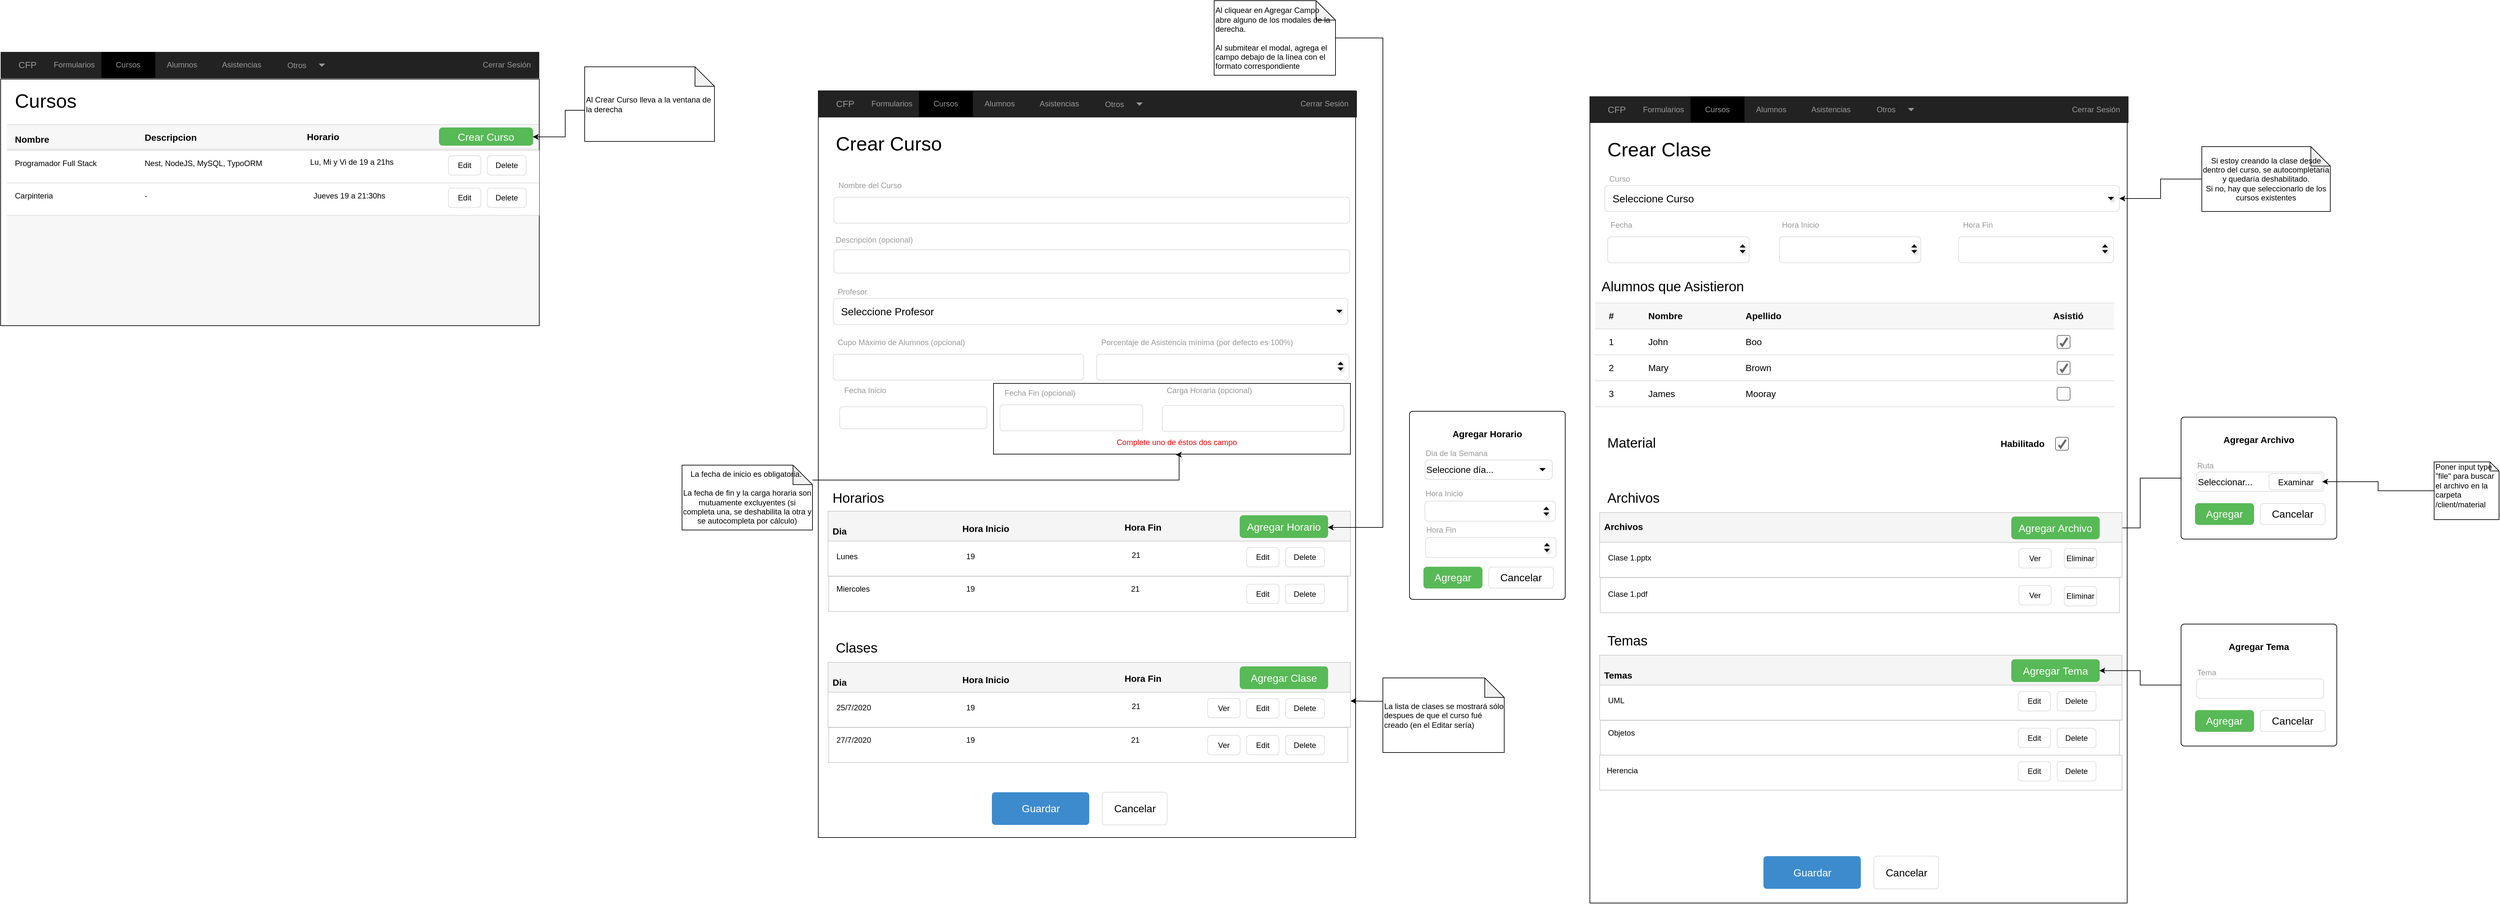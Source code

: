 <mxfile version="12.2.2" type="device" pages="1"><diagram name="Page-1" id="c9db0220-8083-56f3-ca83-edcdcd058819"><mxGraphModel dx="1086" dy="816" grid="1" gridSize="10" guides="1" tooltips="1" connect="1" arrows="1" fold="1" page="1" pageScale="1.5" pageWidth="826" pageHeight="1169" background="#ffffff" math="0" shadow="0"><root><mxCell id="0" style=";html=1;"/><mxCell id="1" style=";html=1;" parent="0"/><mxCell id="x2bvnIw9EQXje6F8V-8d-45" value="" style="rounded=0;whiteSpace=wrap;html=1;fillColor=none;fontColor=#000000;align=center;" parent="1" vertex="1"><mxGeometry x="2509" y="198" width="828" height="1243" as="geometry"/></mxCell><mxCell id="Fe0uQRLhS_A46xLyw4Cv-27" value="" style="rounded=0;whiteSpace=wrap;html=1;fillColor=none;fontColor=#000000;align=center;" parent="1" vertex="1"><mxGeometry x="1320" y="189" width="828" height="1151" as="geometry"/></mxCell><mxCell id="-tjugTy2aBk4zeUnutof-67" value="" style="rounded=0;whiteSpace=wrap;html=1;align=center;strokeColor=#CCCCCC;" parent="1" vertex="1"><mxGeometry x="1335" y="883" width="805" height="54" as="geometry"/></mxCell><mxCell id="-tjugTy2aBk4zeUnutof-68" value="" style="rounded=0;whiteSpace=wrap;html=1;fillColor=#f5f5f5;align=center;strokeColor=#CCCCCC;fontColor=#333333;" parent="1" vertex="1"><mxGeometry x="1335" y="837" width="805" height="46" as="geometry"/></mxCell><mxCell id="-tjugTy2aBk4zeUnutof-33" value="" style="strokeColor=inherit;fillColor=inherit;gradientColor=inherit;html=1;shadow=0;dashed=0;shape=mxgraph.bootstrap.horLines;resizeWidth=1;" parent="1" vertex="1"><mxGeometry width="770" height="50" relative="1" as="geometry"><mxPoint x="1336" y="886.5" as="offset"/></mxGeometry></mxCell><mxCell id="-tjugTy2aBk4zeUnutof-36" value="" style="strokeColor=inherit;fillColor=inherit;gradientColor=inherit;html=1;shadow=0;dashed=0;shape=mxgraph.bootstrap.horLines;resizeWidth=1;" parent="-tjugTy2aBk4zeUnutof-33" vertex="1"><mxGeometry width="800" height="55" relative="1" as="geometry"><mxPoint y="50" as="offset"/></mxGeometry></mxCell><mxCell id="-tjugTy2aBk4zeUnutof-69" value="" style="rounded=0;whiteSpace=wrap;html=1;align=center;strokeColor=#CCCCCC;" parent="-tjugTy2aBk4zeUnutof-36" vertex="1"><mxGeometry y="1" width="800" height="54" as="geometry"/></mxCell><mxCell id="-tjugTy2aBk4zeUnutof-38" value="19" style="html=1;shadow=0;dashed=0;shape=mxgraph.bootstrap.rect;strokeColor=none;fillColor=none;align=left;valign=top;spacingLeft=10;verticalAlign=top;spacingTop=6;whiteSpace=wrap;resizeWidth=1;" parent="-tjugTy2aBk4zeUnutof-36" vertex="1"><mxGeometry width="217.287" height="40" relative="1" as="geometry"><mxPoint x="200" as="offset"/></mxGeometry></mxCell><mxCell id="-tjugTy2aBk4zeUnutof-37" value="Miercoles" style="html=1;shadow=0;dashed=0;shape=mxgraph.bootstrap.rect;strokeColor=none;fillColor=none;align=left;spacingLeft=10;whiteSpace=wrap;" parent="-tjugTy2aBk4zeUnutof-36" vertex="1"><mxGeometry width="200" height="40" relative="1" as="geometry"/></mxCell><mxCell id="-tjugTy2aBk4zeUnutof-39" value="21" style="html=1;shadow=0;dashed=0;shape=mxgraph.bootstrap.rect;strokeColor=none;fillColor=none;align=left;valign=top;spacingLeft=10;verticalAlign=top;spacingTop=6;whiteSpace=wrap;resizeWidth=1;" parent="-tjugTy2aBk4zeUnutof-36" vertex="1"><mxGeometry width="144.623" height="40" relative="1" as="geometry"><mxPoint x="454" as="offset"/></mxGeometry></mxCell><mxCell id="-tjugTy2aBk4zeUnutof-40" value="Edit" style="html=1;shadow=0;dashed=0;shape=mxgraph.bootstrap.rrect;rSize=5;strokeColor=#dddddd;whiteSpace=wrap;" parent="-tjugTy2aBk4zeUnutof-36" vertex="1"><mxGeometry x="1" width="50" height="30" relative="1" as="geometry"><mxPoint x="-156" y="13" as="offset"/></mxGeometry></mxCell><mxCell id="-tjugTy2aBk4zeUnutof-41" value="Delete" style="html=1;shadow=0;dashed=0;shape=mxgraph.bootstrap.rrect;rSize=5;strokeColor=#dddddd;whiteSpace=wrap;" parent="-tjugTy2aBk4zeUnutof-36" vertex="1"><mxGeometry x="1" width="60" height="30" relative="1" as="geometry"><mxPoint x="-96" y="13" as="offset"/></mxGeometry></mxCell><mxCell id="-tjugTy2aBk4zeUnutof-34" value="Lunes" style="html=1;shadow=0;dashed=0;shape=mxgraph.bootstrap.rect;strokeColor=none;fillColor=none;align=left;spacingLeft=10;whiteSpace=wrap;" parent="-tjugTy2aBk4zeUnutof-33" vertex="1"><mxGeometry width="200" height="40" relative="1" as="geometry"/></mxCell><mxCell id="-tjugTy2aBk4zeUnutof-35" value="19" style="html=1;shadow=0;dashed=0;shape=mxgraph.bootstrap.rect;strokeColor=none;fillColor=none;align=left;valign=top;spacingLeft=10;verticalAlign=top;spacingTop=6;whiteSpace=wrap;resizeWidth=1;" parent="-tjugTy2aBk4zeUnutof-33" vertex="1"><mxGeometry width="234.756" height="40" relative="1" as="geometry"><mxPoint x="200" as="offset"/></mxGeometry></mxCell><mxCell id="-tjugTy2aBk4zeUnutof-42" value="21" style="html=1;shadow=0;dashed=0;shape=mxgraph.bootstrap.rect;strokeColor=none;fillColor=none;align=left;valign=top;spacingLeft=10;verticalAlign=top;spacingTop=6;whiteSpace=wrap;resizeWidth=1;" parent="-tjugTy2aBk4zeUnutof-33" vertex="1"><mxGeometry width="234.756" height="40" relative="1" as="geometry"><mxPoint x="455" y="-2" as="offset"/></mxGeometry></mxCell><mxCell id="-tjugTy2aBk4zeUnutof-43" value="Delete" style="html=1;shadow=0;dashed=0;shape=mxgraph.bootstrap.rrect;rSize=5;strokeColor=#dddddd;whiteSpace=wrap;" parent="-tjugTy2aBk4zeUnutof-33" vertex="1"><mxGeometry x="1" width="60" height="30" relative="1" as="geometry"><mxPoint x="-66" y="6.5" as="offset"/></mxGeometry></mxCell><mxCell id="-tjugTy2aBk4zeUnutof-44" value="Edit" style="html=1;shadow=0;dashed=0;shape=mxgraph.bootstrap.rrect;rSize=5;strokeColor=#dddddd;whiteSpace=wrap;" parent="-tjugTy2aBk4zeUnutof-33" vertex="1"><mxGeometry x="1" width="50" height="30" relative="1" as="geometry"><mxPoint x="-126" y="6.5" as="offset"/></mxGeometry></mxCell><mxCell id="-tjugTy2aBk4zeUnutof-54" value="" style="rounded=0;whiteSpace=wrap;html=1;fillColor=none;" parent="1" vertex="1"><mxGeometry x="1590" y="640" width="550" height="109" as="geometry"/></mxCell><mxCell id="Fe0uQRLhS_A46xLyw4Cv-4" value="" style="html=1;shadow=0;dashed=0;shape=mxgraph.bootstrap.horLines;strokeColor=#dddddd;align=center;" parent="1" vertex="1"><mxGeometry x="70" y="241" width="820" height="38" as="geometry"/></mxCell><mxCell id="Fe0uQRLhS_A46xLyw4Cv-5" value="" style="html=1;shadow=0;dashed=0;shape=mxgraph.bootstrap.horLines;strokeColor=inherit;fillColor=#000000;fillOpacity=3;resizeWidth=1;" parent="Fe0uQRLhS_A46xLyw4Cv-4" vertex="1"><mxGeometry width="820" height="310" relative="1" as="geometry"/></mxCell><mxCell id="Fe0uQRLhS_A46xLyw4Cv-23" value="Crear Curso" style="html=1;shadow=0;dashed=0;shape=mxgraph.bootstrap.rrect;rSize=5;fillColor=#58B957;align=center;strokeColor=#58B957;fontColor=#ffffff;fontSize=16;whiteSpace=wrap;" parent="Fe0uQRLhS_A46xLyw4Cv-5" vertex="1"><mxGeometry x="666" y="5" width="144" height="27" as="geometry"/></mxCell><mxCell id="Fe0uQRLhS_A46xLyw4Cv-6" value="Nombre" style="html=1;shadow=0;dashed=0;shape=mxgraph.bootstrap.rect;strokeColor=none;fillColor=none;fontSize=14;fontStyle=1;align=left;spacingLeft=10;whiteSpace=wrap;resizeHeight=1;" parent="Fe0uQRLhS_A46xLyw4Cv-5" vertex="1"><mxGeometry width="200" height="46.4" relative="1" as="geometry"/></mxCell><mxCell id="Fe0uQRLhS_A46xLyw4Cv-24" value="" style="rounded=0;whiteSpace=wrap;html=1;fillColor=none;fontColor=#000000;align=center;" parent="Fe0uQRLhS_A46xLyw4Cv-5" vertex="1"><mxGeometry x="-10" y="-70" width="830" height="380" as="geometry"/></mxCell><mxCell id="Fe0uQRLhS_A46xLyw4Cv-28" value="Cursos" style="html=1;shadow=0;dashed=0;shape=mxgraph.bootstrap.rect;strokeColor=none;fillColor=none;fontSize=30;align=left;spacingLeft=10;" parent="Fe0uQRLhS_A46xLyw4Cv-5" vertex="1"><mxGeometry y="-60.32" width="250" height="46.4" as="geometry"/></mxCell><mxCell id="Fe0uQRLhS_A46xLyw4Cv-7" value="Descripcion" style="html=1;shadow=0;dashed=0;shape=mxgraph.bootstrap.rect;strokeColor=none;fillColor=none;fontSize=14;fontStyle=1;align=left;spacingLeft=10;whiteSpace=wrap;resizeWidth=1;resizeHeight=1;" parent="Fe0uQRLhS_A46xLyw4Cv-5" vertex="1"><mxGeometry width="205" height="40" relative="1" as="geometry"><mxPoint x="200" as="offset"/></mxGeometry></mxCell><mxCell id="-tjugTy2aBk4zeUnutof-9" value="Horario" style="html=1;shadow=0;dashed=0;shape=mxgraph.bootstrap.rect;strokeColor=none;fillColor=none;fontSize=14;fontStyle=1;align=left;spacingLeft=10;whiteSpace=wrap;resizeWidth=1;resizeHeight=1;" parent="Fe0uQRLhS_A46xLyw4Cv-5" vertex="1"><mxGeometry width="205" height="40" relative="1" as="geometry"><mxPoint x="450" y="-1.5" as="offset"/></mxGeometry></mxCell><mxCell id="Fe0uQRLhS_A46xLyw4Cv-8" value="" style="strokeColor=inherit;fillColor=inherit;gradientColor=inherit;html=1;shadow=0;dashed=0;shape=mxgraph.bootstrap.horLines;resizeWidth=1;" parent="Fe0uQRLhS_A46xLyw4Cv-4" vertex="1"><mxGeometry width="820" height="50" relative="1" as="geometry"><mxPoint y="40" as="offset"/></mxGeometry></mxCell><mxCell id="Fe0uQRLhS_A46xLyw4Cv-9" value="Programador Full Stack" style="html=1;shadow=0;dashed=0;shape=mxgraph.bootstrap.rect;strokeColor=none;fillColor=none;align=left;spacingLeft=10;whiteSpace=wrap;" parent="Fe0uQRLhS_A46xLyw4Cv-8" vertex="1"><mxGeometry width="200" height="40" relative="1" as="geometry"/></mxCell><mxCell id="Fe0uQRLhS_A46xLyw4Cv-10" value="Nest, NodeJS, MySQL, TypoORM" style="html=1;shadow=0;dashed=0;shape=mxgraph.bootstrap.rect;strokeColor=none;fillColor=none;align=left;valign=top;spacingLeft=10;verticalAlign=top;spacingTop=6;whiteSpace=wrap;resizeWidth=1;" parent="Fe0uQRLhS_A46xLyw4Cv-8" vertex="1"><mxGeometry width="250" height="40" relative="1" as="geometry"><mxPoint x="200" as="offset"/></mxGeometry></mxCell><mxCell id="Fe0uQRLhS_A46xLyw4Cv-13" value="" style="strokeColor=inherit;fillColor=inherit;gradientColor=inherit;html=1;shadow=0;dashed=0;shape=mxgraph.bootstrap.horLines;resizeWidth=1;" parent="Fe0uQRLhS_A46xLyw4Cv-8" vertex="1"><mxGeometry width="820" height="50" relative="1" as="geometry"><mxPoint y="50" as="offset"/></mxGeometry></mxCell><mxCell id="Fe0uQRLhS_A46xLyw4Cv-14" value="Carpinteria" style="html=1;shadow=0;dashed=0;shape=mxgraph.bootstrap.rect;strokeColor=none;fillColor=none;align=left;spacingLeft=10;whiteSpace=wrap;" parent="Fe0uQRLhS_A46xLyw4Cv-13" vertex="1"><mxGeometry width="200" height="40" relative="1" as="geometry"/></mxCell><mxCell id="Fe0uQRLhS_A46xLyw4Cv-15" value="-" style="html=1;shadow=0;dashed=0;shape=mxgraph.bootstrap.rect;strokeColor=none;fillColor=none;align=left;valign=top;spacingLeft=10;verticalAlign=top;spacingTop=6;whiteSpace=wrap;resizeWidth=1;" parent="Fe0uQRLhS_A46xLyw4Cv-13" vertex="1"><mxGeometry width="240" height="40" relative="1" as="geometry"><mxPoint x="200" as="offset"/></mxGeometry></mxCell><mxCell id="-tjugTy2aBk4zeUnutof-12" value="Jueves 19 a 21:30hs" style="html=1;shadow=0;dashed=0;shape=mxgraph.bootstrap.rect;strokeColor=none;fillColor=none;align=left;valign=top;spacingLeft=10;verticalAlign=top;spacingTop=6;whiteSpace=wrap;resizeWidth=1;" parent="Fe0uQRLhS_A46xLyw4Cv-13" vertex="1"><mxGeometry width="200" height="40" relative="1" as="geometry"><mxPoint x="460" as="offset"/></mxGeometry></mxCell><mxCell id="-tjugTy2aBk4zeUnutof-19" value="Edit" style="html=1;shadow=0;dashed=0;shape=mxgraph.bootstrap.rrect;rSize=5;strokeColor=#dddddd;whiteSpace=wrap;" parent="Fe0uQRLhS_A46xLyw4Cv-13" vertex="1"><mxGeometry x="1" width="50" height="30" relative="1" as="geometry"><mxPoint x="-140" y="8" as="offset"/></mxGeometry></mxCell><mxCell id="-tjugTy2aBk4zeUnutof-20" value="Delete" style="html=1;shadow=0;dashed=0;shape=mxgraph.bootstrap.rrect;rSize=5;strokeColor=#dddddd;whiteSpace=wrap;" parent="Fe0uQRLhS_A46xLyw4Cv-13" vertex="1"><mxGeometry x="1" width="60" height="30" relative="1" as="geometry"><mxPoint x="-80" y="8" as="offset"/></mxGeometry></mxCell><mxCell id="-tjugTy2aBk4zeUnutof-11" value="Lu, Mi y Vi de 19 a 21hs" style="html=1;shadow=0;dashed=0;shape=mxgraph.bootstrap.rect;strokeColor=none;fillColor=none;align=left;valign=top;spacingLeft=10;verticalAlign=top;spacingTop=6;whiteSpace=wrap;resizeWidth=1;" parent="Fe0uQRLhS_A46xLyw4Cv-8" vertex="1"><mxGeometry width="210" height="40" relative="1" as="geometry"><mxPoint x="455" y="-2" as="offset"/></mxGeometry></mxCell><mxCell id="Fe0uQRLhS_A46xLyw4Cv-168" value="Delete" style="html=1;shadow=0;dashed=0;shape=mxgraph.bootstrap.rrect;rSize=5;strokeColor=#dddddd;whiteSpace=wrap;" parent="Fe0uQRLhS_A46xLyw4Cv-8" vertex="1"><mxGeometry x="1" width="60" height="30" relative="1" as="geometry"><mxPoint x="-80" y="8" as="offset"/></mxGeometry></mxCell><mxCell id="Fe0uQRLhS_A46xLyw4Cv-167" value="Edit" style="html=1;shadow=0;dashed=0;shape=mxgraph.bootstrap.rrect;rSize=5;strokeColor=#dddddd;whiteSpace=wrap;" parent="Fe0uQRLhS_A46xLyw4Cv-8" vertex="1"><mxGeometry x="1" width="50" height="30" relative="1" as="geometry"><mxPoint x="-140" y="8" as="offset"/></mxGeometry></mxCell><mxCell id="3d76a8aef4d5c911-1" value="" style="html=1;shadow=0;dashed=0;shape=mxgraph.bootstrap.rect;fillColor=#222222;strokeColor=none;whiteSpace=wrap;rounded=0;fontSize=12;fontColor=#000000;align=center;" parent="1" vertex="1"><mxGeometry x="60" y="129" width="830" height="41" as="geometry"/></mxCell><mxCell id="3d76a8aef4d5c911-2" value="CFP" style="html=1;shadow=0;dashed=0;fillColor=none;strokeColor=none;shape=mxgraph.bootstrap.rect;fontColor=#999999;fontSize=14;whiteSpace=wrap;" parent="3d76a8aef4d5c911-1" vertex="1"><mxGeometry width="83" height="40" as="geometry"/></mxCell><mxCell id="3d76a8aef4d5c911-10" value="Cerrar Sesión" style="html=1;shadow=0;dashed=0;fillColor=none;strokeColor=none;shape=mxgraph.bootstrap.rect;fontColor=#999999;whiteSpace=wrap;" parent="3d76a8aef4d5c911-1" vertex="1"><mxGeometry x="730" width="100" height="40" as="geometry"/></mxCell><mxCell id="Fe0uQRLhS_A46xLyw4Cv-1" value="Formularios" style="html=1;shadow=0;dashed=0;fillColor=none;strokeColor=none;shape=mxgraph.bootstrap.rect;fontColor=#999999;whiteSpace=wrap;" parent="3d76a8aef4d5c911-1" vertex="1"><mxGeometry x="72.174" width="83" height="40" as="geometry"/></mxCell><mxCell id="Fe0uQRLhS_A46xLyw4Cv-2" value="Cursos" style="html=1;shadow=0;dashed=0;fillColor=#000000;strokeColor=none;shape=mxgraph.bootstrap.rect;fontColor=#999999;whiteSpace=wrap;" parent="3d76a8aef4d5c911-1" vertex="1"><mxGeometry x="155.174" width="83" height="40" as="geometry"/></mxCell><mxCell id="Fe0uQRLhS_A46xLyw4Cv-3" value="Alumnos" style="html=1;shadow=0;dashed=0;fillColor=none;strokeColor=none;shape=mxgraph.bootstrap.rect;fontColor=#999999;whiteSpace=wrap;" parent="3d76a8aef4d5c911-1" vertex="1"><mxGeometry x="238.174" width="83" height="40" as="geometry"/></mxCell><mxCell id="Fe0uQRLhS_A46xLyw4Cv-151" value="Asistencias" style="html=1;shadow=0;dashed=0;fillColor=none;strokeColor=none;shape=mxgraph.bootstrap.rect;fontColor=#999999;whiteSpace=wrap;" parent="3d76a8aef4d5c911-1" vertex="1"><mxGeometry x="330.174" width="83" height="40" as="geometry"/></mxCell><mxCell id="Fe0uQRLhS_A46xLyw4Cv-162" value="Otros" style="html=1;shadow=0;dashed=0;shape=mxgraph.bootstrap.rrect;rSize=5;spacingRight=10;fontSize=12;whiteSpace=wrap;align=center;fillColor=none;strokeColor=none;fontColor=#999999;fontStyle=0" parent="3d76a8aef4d5c911-1" vertex="1"><mxGeometry x="413" width="97" height="41" as="geometry"/></mxCell><mxCell id="Fe0uQRLhS_A46xLyw4Cv-163" value="" style="shape=triangle;direction=south;fillColor=#999999;strokeColor=none;perimeter=none;fontColor=#FFFFFF;" parent="Fe0uQRLhS_A46xLyw4Cv-162" vertex="1"><mxGeometry x="1" y="0.5" width="10" height="5" relative="1" as="geometry"><mxPoint x="-20" y="-2.5" as="offset"/></mxGeometry></mxCell><mxCell id="3d76a8aef4d5c911-17" value="Descripción (opcional)" style="html=1;shadow=0;dashed=0;shape=mxgraph.bootstrap.rect;strokeColor=none;fillColor=none;fontColor=#999999;align=left;spacingLeft=5;whiteSpace=wrap;rounded=0;" parent="1" vertex="1"><mxGeometry x="1340" y="408.5" width="200" height="20" as="geometry"/></mxCell><mxCell id="3d76a8aef4d5c911-18" value="" style="html=1;shadow=0;dashed=0;shape=mxgraph.bootstrap.rrect;rSize=5;strokeColor=#dddddd;;align=left;spacingLeft=10;fontSize=16;whiteSpace=wrap;rounded=0;" parent="1" vertex="1"><mxGeometry x="1344" y="353" width="795" height="40" as="geometry"/></mxCell><mxCell id="Fe0uQRLhS_A46xLyw4Cv-29" value="Crear Curso" style="html=1;shadow=0;dashed=0;shape=mxgraph.bootstrap.rect;strokeColor=none;fillColor=none;fontSize=30;align=left;spacingLeft=10;" parent="1" vertex="1"><mxGeometry x="1335" y="250" width="250" height="40" as="geometry"/></mxCell><mxCell id="Fe0uQRLhS_A46xLyw4Cv-147" value="Nombre del Curso" style="html=1;shadow=0;dashed=0;shape=mxgraph.bootstrap.rect;strokeColor=none;fillColor=none;fontColor=#999999;align=left;spacingLeft=5;whiteSpace=wrap;rounded=0;" parent="1" vertex="1"><mxGeometry x="1343.5" y="325" width="200" height="20" as="geometry"/></mxCell><mxCell id="Fe0uQRLhS_A46xLyw4Cv-148" value="" style="html=1;shadow=0;dashed=0;shape=mxgraph.bootstrap.rrect;rSize=5;strokeColor=#dddddd;;align=left;spacingLeft=10;fontSize=16;whiteSpace=wrap;rounded=0;" parent="1" vertex="1"><mxGeometry x="1344" y="434" width="795" height="36" as="geometry"/></mxCell><mxCell id="Fe0uQRLhS_A46xLyw4Cv-177" value="" style="html=1;shadow=0;dashed=0;shape=mxgraph.bootstrap.rect;fillColor=#222222;strokeColor=none;whiteSpace=wrap;rounded=0;fontSize=12;fontColor=#000000;align=center;" parent="1" vertex="1"><mxGeometry x="1320" y="189" width="830" height="41" as="geometry"/></mxCell><mxCell id="Fe0uQRLhS_A46xLyw4Cv-178" value="CFP" style="html=1;shadow=0;dashed=0;fillColor=none;strokeColor=none;shape=mxgraph.bootstrap.rect;fontColor=#999999;fontSize=14;whiteSpace=wrap;" parent="Fe0uQRLhS_A46xLyw4Cv-177" vertex="1"><mxGeometry width="83" height="40" as="geometry"/></mxCell><mxCell id="Fe0uQRLhS_A46xLyw4Cv-179" value="Cerrar Sesión" style="html=1;shadow=0;dashed=0;fillColor=none;strokeColor=none;shape=mxgraph.bootstrap.rect;fontColor=#999999;whiteSpace=wrap;" parent="Fe0uQRLhS_A46xLyw4Cv-177" vertex="1"><mxGeometry x="730" width="100" height="40" as="geometry"/></mxCell><mxCell id="Fe0uQRLhS_A46xLyw4Cv-180" value="Formularios" style="html=1;shadow=0;dashed=0;fillColor=none;strokeColor=none;shape=mxgraph.bootstrap.rect;fontColor=#999999;whiteSpace=wrap;" parent="Fe0uQRLhS_A46xLyw4Cv-177" vertex="1"><mxGeometry x="72.174" width="83" height="40" as="geometry"/></mxCell><mxCell id="Fe0uQRLhS_A46xLyw4Cv-181" value="Cursos" style="html=1;shadow=0;dashed=0;fillColor=#000000;strokeColor=none;shape=mxgraph.bootstrap.rect;fontColor=#999999;whiteSpace=wrap;" parent="Fe0uQRLhS_A46xLyw4Cv-177" vertex="1"><mxGeometry x="155.174" width="83" height="40" as="geometry"/></mxCell><mxCell id="Fe0uQRLhS_A46xLyw4Cv-182" value="Alumnos" style="html=1;shadow=0;dashed=0;fillColor=none;strokeColor=none;shape=mxgraph.bootstrap.rect;fontColor=#999999;whiteSpace=wrap;" parent="Fe0uQRLhS_A46xLyw4Cv-177" vertex="1"><mxGeometry x="238.174" width="83" height="40" as="geometry"/></mxCell><mxCell id="Fe0uQRLhS_A46xLyw4Cv-183" value="Asistencias" style="html=1;shadow=0;dashed=0;fillColor=none;strokeColor=none;shape=mxgraph.bootstrap.rect;fontColor=#999999;whiteSpace=wrap;" parent="Fe0uQRLhS_A46xLyw4Cv-177" vertex="1"><mxGeometry x="330.174" width="83" height="40" as="geometry"/></mxCell><mxCell id="Fe0uQRLhS_A46xLyw4Cv-184" value="Otros" style="html=1;shadow=0;dashed=0;shape=mxgraph.bootstrap.rrect;rSize=5;spacingRight=10;fontSize=12;whiteSpace=wrap;align=center;fillColor=none;strokeColor=none;fontColor=#999999;fontStyle=0" parent="Fe0uQRLhS_A46xLyw4Cv-177" vertex="1"><mxGeometry x="413" width="97" height="41" as="geometry"/></mxCell><mxCell id="Fe0uQRLhS_A46xLyw4Cv-185" value="" style="shape=triangle;direction=south;fillColor=#999999;strokeColor=none;perimeter=none;fontColor=#FFFFFF;" parent="Fe0uQRLhS_A46xLyw4Cv-184" vertex="1"><mxGeometry x="1" y="0.5" width="10" height="5" relative="1" as="geometry"><mxPoint x="-20" y="-2.5" as="offset"/></mxGeometry></mxCell><mxCell id="Fe0uQRLhS_A46xLyw4Cv-245" value="" style="edgeStyle=orthogonalEdgeStyle;rounded=0;orthogonalLoop=1;jettySize=auto;html=1;fontSize=12;fontColor=#000000;" parent="1" source="Fe0uQRLhS_A46xLyw4Cv-244" target="Fe0uQRLhS_A46xLyw4Cv-23" edge="1"><mxGeometry relative="1" as="geometry"><Array as="points"><mxPoint x="1060" y="219"/><mxPoint x="930" y="219"/><mxPoint x="930" y="260"/></Array></mxGeometry></mxCell><mxCell id="Fe0uQRLhS_A46xLyw4Cv-244" value="Al Crear Curso lleva a la ventana de la derecha" style="shape=note;whiteSpace=wrap;html=1;backgroundOutline=1;darkOpacity=0.05;strokeColor=#000000;fillColor=#FFFFFF;fontSize=12;fontColor=#000000;align=left;" parent="1" vertex="1"><mxGeometry x="960" y="152" width="200" height="115" as="geometry"/></mxCell><mxCell id="Fe0uQRLhS_A46xLyw4Cv-249" value="" style="edgeStyle=orthogonalEdgeStyle;rounded=0;orthogonalLoop=1;jettySize=auto;html=1;fontSize=12;fontColor=#000000;" parent="1" source="Fe0uQRLhS_A46xLyw4Cv-248" target="-tjugTy2aBk4zeUnutof-30" edge="1"><mxGeometry relative="1" as="geometry"><Array as="points"><mxPoint x="2190" y="107"/><mxPoint x="2190" y="862"/></Array><mxPoint x="2120" y="279.357" as="targetPoint"/></mxGeometry></mxCell><mxCell id="Fe0uQRLhS_A46xLyw4Cv-248" value="Al cliquear en Agregar Campo abre alguno de los modales de la derecha.&lt;br&gt;&lt;br&gt;Al submitear el modal, agrega el campo debajo de la línea con el formato correspondiente" style="shape=note;whiteSpace=wrap;html=1;backgroundOutline=1;darkOpacity=0.05;strokeColor=#000000;fillColor=#FFFFFF;fontSize=12;fontColor=#000000;align=left;" parent="1" vertex="1"><mxGeometry x="1930" y="50" width="187" height="115" as="geometry"/></mxCell><mxCell id="x2bvnIw9EQXje6F8V-8d-44" value="" style="edgeStyle=orthogonalEdgeStyle;rounded=0;orthogonalLoop=1;jettySize=auto;html=1;entryX=1;entryY=0.25;entryDx=0;entryDy=0;" parent="1" source="Fe0uQRLhS_A46xLyw4Cv-251" target="x2bvnIw9EQXje6F8V-8d-21" edge="1"><mxGeometry relative="1" as="geometry"><mxPoint x="2190" y="1130" as="targetPoint"/><Array as="points"><mxPoint x="2170" y="1130"/><mxPoint x="2170" y="1130"/></Array></mxGeometry></mxCell><mxCell id="Fe0uQRLhS_A46xLyw4Cv-251" value="La lista de clases se mostrará sólo despues de que el curso fué creado (en el Editar sería)" style="shape=note;whiteSpace=wrap;html=1;backgroundOutline=1;darkOpacity=0.05;strokeColor=#000000;fillColor=#FFFFFF;fontSize=12;fontColor=#000000;align=left;" parent="1" vertex="1"><mxGeometry x="2190" y="1094" width="187" height="115" as="geometry"/></mxCell><mxCell id="Fe0uQRLhS_A46xLyw4Cv-172" value="Profesor" style="html=1;shadow=0;dashed=0;shape=mxgraph.bootstrap.rect;strokeColor=none;fillColor=none;fontColor=#999999;align=left;spacingLeft=5;whiteSpace=wrap;rounded=0;" parent="1" vertex="1"><mxGeometry x="1343" y="489" width="110" height="20" as="geometry"/></mxCell><mxCell id="-tjugTy2aBk4zeUnutof-21" value="" style="html=1;shadow=0;dashed=0;shape=mxgraph.bootstrap.rrect;rSize=5;strokeColor=#dddddd;;align=left;spacingLeft=10;fontSize=16;whiteSpace=wrap;rounded=0;" parent="1" vertex="1"><mxGeometry x="1343" y="595" width="386" height="40" as="geometry"/></mxCell><mxCell id="-tjugTy2aBk4zeUnutof-22" value="Cupo Máximo de Alumnos (opcional)" style="html=1;shadow=0;dashed=0;shape=mxgraph.bootstrap.rect;strokeColor=none;fillColor=none;fontColor=#999999;align=left;spacingLeft=5;whiteSpace=wrap;rounded=0;" parent="1" vertex="1"><mxGeometry x="1343" y="567" width="267" height="20" as="geometry"/></mxCell><mxCell id="-tjugTy2aBk4zeUnutof-23" value="Porcentaje de Asistencia mínima (por defecto es 100%)" style="html=1;shadow=0;dashed=0;shape=mxgraph.bootstrap.rect;strokeColor=none;fillColor=none;fontColor=#999999;align=left;spacingLeft=5;whiteSpace=wrap;rounded=0;" parent="1" vertex="1"><mxGeometry x="1749" y="567" width="371" height="20" as="geometry"/></mxCell><mxCell id="-tjugTy2aBk4zeUnutof-24" value="" style="html=1;shadow=0;dashed=0;shape=mxgraph.bootstrap.rrect;rSize=5;strokeColor=#dddddd;;align=left;spacingLeft=10;fontSize=16;whiteSpace=wrap;rounded=0;" parent="1" vertex="1"><mxGeometry x="1749" y="595" width="389" height="40" as="geometry"/></mxCell><mxCell id="-tjugTy2aBk4zeUnutof-49" value="Fecha Fin (opcional)" style="html=1;shadow=0;dashed=0;shape=mxgraph.bootstrap.rect;strokeColor=none;fillColor=none;fontColor=#999999;align=left;spacingLeft=5;whiteSpace=wrap;rounded=0;" parent="1" vertex="1"><mxGeometry x="1600" y="645" width="187" height="20" as="geometry"/></mxCell><mxCell id="-tjugTy2aBk4zeUnutof-50" value="" style="html=1;shadow=0;dashed=0;shape=mxgraph.bootstrap.rrect;rSize=5;strokeColor=#dddddd;;align=left;spacingLeft=10;fontSize=16;whiteSpace=wrap;rounded=0;" parent="1" vertex="1"><mxGeometry x="1600" y="673" width="220" height="40" as="geometry"/></mxCell><mxCell id="-tjugTy2aBk4zeUnutof-52" value="" style="edgeStyle=orthogonalEdgeStyle;rounded=0;orthogonalLoop=1;jettySize=auto;html=1;entryX=0.511;entryY=1.009;entryDx=0;entryDy=0;entryPerimeter=0;" parent="1" source="-tjugTy2aBk4zeUnutof-51" target="-tjugTy2aBk4zeUnutof-54" edge="1"><mxGeometry relative="1" as="geometry"><Array as="points"><mxPoint x="1876" y="789"/></Array></mxGeometry></mxCell><mxCell id="-tjugTy2aBk4zeUnutof-51" value="La fecha de inicio es obligatoria.&amp;nbsp;&lt;br&gt;&lt;br&gt;La fecha de fin y la carga horaria son mutuamente excluyentes (si completa una, se deshabilita la otra y se autocompleta por cálculo)" style="shape=note;whiteSpace=wrap;html=1;backgroundOutline=1;darkOpacity=0.05;fillColor=none;" parent="1" vertex="1"><mxGeometry x="1110" y="766" width="201" height="100" as="geometry"/></mxCell><mxCell id="-tjugTy2aBk4zeUnutof-46" value="Fecha Inicio" style="html=1;shadow=0;dashed=0;shape=mxgraph.bootstrap.rect;strokeColor=none;fillColor=none;fontColor=#999999;align=left;spacingLeft=5;whiteSpace=wrap;rounded=0;" parent="1" vertex="1"><mxGeometry x="1353" y="638.823" width="187" height="25.161" as="geometry"/></mxCell><mxCell id="-tjugTy2aBk4zeUnutof-45" value="" style="html=1;shadow=0;dashed=0;shape=mxgraph.bootstrap.rrect;rSize=5;strokeColor=#dddddd;;align=left;spacingLeft=10;fontSize=16;whiteSpace=wrap;rounded=0;" parent="1" vertex="1"><mxGeometry x="1353" y="676" width="227" height="34" as="geometry"/></mxCell><mxCell id="-tjugTy2aBk4zeUnutof-48" value="" style="html=1;shadow=0;dashed=0;shape=mxgraph.bootstrap.rrect;rSize=5;strokeColor=#dddddd;;align=left;spacingLeft=10;fontSize=16;whiteSpace=wrap;rounded=0;" parent="1" vertex="1"><mxGeometry x="1850" y="674" width="280" height="40" as="geometry"/></mxCell><mxCell id="-tjugTy2aBk4zeUnutof-47" value="Carga Horaria (opcional)" style="html=1;shadow=0;dashed=0;shape=mxgraph.bootstrap.rect;strokeColor=none;fillColor=none;fontColor=#999999;align=left;spacingLeft=5;whiteSpace=wrap;rounded=0;" parent="1" vertex="1"><mxGeometry x="1850" y="638.823" width="199" height="25.161" as="geometry"/></mxCell><mxCell id="-tjugTy2aBk4zeUnutof-66" value="Complete uno de éstos dos campo" style="html=1;shadow=0;dashed=0;shape=mxgraph.bootstrap.rect;strokeColor=none;fillColor=none;align=center;spacingLeft=5;whiteSpace=wrap;rounded=0;fontColor=#FF0000;" parent="1" vertex="1"><mxGeometry x="1600" y="718" width="540" height="25" as="geometry"/></mxCell><mxCell id="-tjugTy2aBk4zeUnutof-27" value="Dia" style="html=1;shadow=0;dashed=0;shape=mxgraph.bootstrap.rect;strokeColor=none;fillColor=none;fontSize=14;fontStyle=1;align=left;spacingLeft=10;whiteSpace=wrap;resizeHeight=1;" parent="1" vertex="1"><mxGeometry width="200" height="58.374" relative="1" as="geometry"><mxPoint x="1330" y="838.5" as="offset"/></mxGeometry></mxCell><mxCell id="-tjugTy2aBk4zeUnutof-31" value="Hora Inicio" style="html=1;shadow=0;dashed=0;shape=mxgraph.bootstrap.rect;strokeColor=none;fillColor=none;fontSize=14;fontStyle=1;align=left;spacingLeft=10;whiteSpace=wrap;resizeWidth=1;resizeHeight=1;" parent="1" vertex="1"><mxGeometry width="192.5" height="50.323" relative="1" as="geometry"><mxPoint x="1530" y="838.5" as="offset"/></mxGeometry></mxCell><mxCell id="-tjugTy2aBk4zeUnutof-32" value="Hora Fin" style="html=1;shadow=0;dashed=0;shape=mxgraph.bootstrap.rect;strokeColor=none;fillColor=none;fontSize=14;fontStyle=1;align=left;spacingLeft=10;whiteSpace=wrap;resizeWidth=1;resizeHeight=1;" parent="1" vertex="1"><mxGeometry width="192.5" height="50.323" relative="1" as="geometry"><mxPoint x="1780" y="837" as="offset"/></mxGeometry></mxCell><mxCell id="Fe0uQRLhS_A46xLyw4Cv-134" value="Guardar" style="html=1;shadow=0;dashed=0;shape=mxgraph.bootstrap.rrect;align=center;rSize=5;strokeColor=none;fillColor=#3D8BCD;fontColor=#ffffff;fontSize=16;whiteSpace=wrap;rounded=0;" parent="1" vertex="1"><mxGeometry x="1587.5" y="1270.242" width="150" height="50.323" as="geometry"/></mxCell><mxCell id="Fe0uQRLhS_A46xLyw4Cv-135" value="Cancelar" style="html=1;shadow=0;dashed=0;shape=mxgraph.bootstrap.rrect;align=center;rSize=5;strokeColor=#dddddd;fontSize=16;whiteSpace=wrap;rounded=0;" parent="1" vertex="1"><mxGeometry x="1757.5" y="1270.242" width="100" height="50.323" as="geometry"/></mxCell><mxCell id="Fe0uQRLhS_A46xLyw4Cv-149" value="Horarios" style="html=1;shadow=0;dashed=0;shape=mxgraph.bootstrap.rect;strokeColor=none;fillColor=none;fontSize=21;align=left;spacingLeft=10;" parent="1" vertex="1"><mxGeometry x="1330" y="796" width="250" height="40" as="geometry"/></mxCell><mxCell id="-tjugTy2aBk4zeUnutof-30" value="Agregar Horario" style="html=1;shadow=0;dashed=0;shape=mxgraph.bootstrap.rrect;rSize=5;fillColor=#58B957;align=center;strokeColor=#58B957;fontColor=#ffffff;fontSize=16;whiteSpace=wrap;" parent="1" vertex="1"><mxGeometry x="1969.89" y="843.79" width="135.22" height="33.968" as="geometry"/></mxCell><mxCell id="-tjugTy2aBk4zeUnutof-70" value="" style="group" parent="1" vertex="1" connectable="0"><mxGeometry x="1343" y="509" width="793" height="40" as="geometry"/></mxCell><mxCell id="Fe0uQRLhS_A46xLyw4Cv-173" value="Seleccione Profesor" style="html=1;shadow=0;dashed=0;shape=mxgraph.bootstrap.rrect;rSize=5;strokeColor=#dddddd;align=left;spacingLeft=10;fontSize=16;whiteSpace=wrap;rounded=0;" parent="-tjugTy2aBk4zeUnutof-70" vertex="1"><mxGeometry width="793" height="40" as="geometry"/></mxCell><mxCell id="Fe0uQRLhS_A46xLyw4Cv-174" value="" style="shape=triangle;strokeColor=none;fillColor=#000000;direction=south;rounded=0;shadow=1;fontSize=12;fontColor=#000000;align=center;html=1;" parent="-tjugTy2aBk4zeUnutof-70" vertex="1"><mxGeometry x="775" y="17.5" width="10" height="5" as="geometry"/></mxCell><mxCell id="Fe0uQRLhS_A46xLyw4Cv-104" value="Agregar Horario" style="html=1;shadow=0;dashed=0;shape=mxgraph.bootstrap.rrect;fillColor=none;align=center;rSize=5;strokeColor=#000000;verticalAlign=top;spacingTop=20;fontSize=14;fontStyle=1;whiteSpace=wrap;" parent="1" vertex="1"><mxGeometry x="2231" y="683" width="240" height="290" as="geometry"/></mxCell><mxCell id="Fe0uQRLhS_A46xLyw4Cv-113" value="Agregar" style="html=1;shadow=0;dashed=0;shape=mxgraph.bootstrap.rrect;rSize=5;fillColor=#58B957;align=center;strokeColor=#58B957;fontColor=#ffffff;fontSize=16;whiteSpace=wrap;" parent="1" vertex="1"><mxGeometry x="2253" y="923.101" width="90" height="32.55" as="geometry"/></mxCell><mxCell id="Fe0uQRLhS_A46xLyw4Cv-138" value="Cancelar" style="html=1;shadow=0;dashed=0;shape=mxgraph.bootstrap.rrect;align=center;rSize=5;strokeColor=#dddddd;fontSize=16;whiteSpace=wrap;rounded=0;" parent="1" vertex="1"><mxGeometry x="2353" y="923.101" width="100" height="32.55" as="geometry"/></mxCell><mxCell id="Fe0uQRLhS_A46xLyw4Cv-238" value="Dia de la Semana" style="html=1;shadow=0;dashed=0;shape=mxgraph.bootstrap.rect;strokeColor=none;fillColor=none;fontColor=#999999;align=left;spacingLeft=5;whiteSpace=wrap;rounded=0;" parent="1" vertex="1"><mxGeometry x="2249" y="738" width="196.458" height="20" as="geometry"/></mxCell><mxCell id="Fe0uQRLhS_A46xLyw4Cv-233" value="Hora Fin" style="html=1;shadow=0;dashed=0;shape=mxgraph.bootstrap.rect;strokeColor=none;fillColor=none;fontColor=#999999;align=left;spacingLeft=5;whiteSpace=wrap;rounded=0;" parent="1" vertex="1"><mxGeometry x="2250" y="855.5" width="196.458" height="20" as="geometry"/></mxCell><mxCell id="Fe0uQRLhS_A46xLyw4Cv-234" value="" style="group" parent="1" vertex="1" connectable="0"><mxGeometry x="2255.75" y="877.5" width="201.25" height="31" as="geometry"/></mxCell><mxCell id="Fe0uQRLhS_A46xLyw4Cv-235" value="" style="html=1;shadow=0;dashed=0;shape=mxgraph.bootstrap.rrect;rSize=5;strokeColor=#dddddd;align=left;spacingLeft=10;fontSize=16;whiteSpace=wrap;rounded=0;" parent="Fe0uQRLhS_A46xLyw4Cv-234" vertex="1"><mxGeometry width="201.25" height="31" as="geometry"/></mxCell><mxCell id="Fe0uQRLhS_A46xLyw4Cv-236" value="" style="shape=triangle;strokeColor=none;fillColor=#000000;direction=south;rounded=0;shadow=1;fontSize=12;fontColor=#000000;align=center;html=1;" parent="Fe0uQRLhS_A46xLyw4Cv-234" vertex="1"><mxGeometry x="182.497" y="17.5" width="9.148" height="5" as="geometry"/></mxCell><mxCell id="Fe0uQRLhS_A46xLyw4Cv-237" value="" style="shape=triangle;strokeColor=none;fillColor=#000000;direction=south;rounded=0;shadow=1;fontSize=12;fontColor=#000000;align=center;html=1;rotation=-180;" parent="Fe0uQRLhS_A46xLyw4Cv-234" vertex="1"><mxGeometry x="182.497" y="8.5" width="9.148" height="5" as="geometry"/></mxCell><mxCell id="-tjugTy2aBk4zeUnutof-74" value="Hora Inicio" style="html=1;shadow=0;dashed=0;shape=mxgraph.bootstrap.rect;strokeColor=none;fillColor=none;fontColor=#999999;align=left;spacingLeft=5;whiteSpace=wrap;rounded=0;" parent="1" vertex="1"><mxGeometry x="2249" y="799.5" width="196.458" height="20" as="geometry"/></mxCell><mxCell id="-tjugTy2aBk4zeUnutof-75" value="" style="group" parent="1" vertex="1" connectable="0"><mxGeometry x="2254.75" y="821.5" width="201.25" height="31" as="geometry"/></mxCell><mxCell id="-tjugTy2aBk4zeUnutof-76" value="" style="html=1;shadow=0;dashed=0;shape=mxgraph.bootstrap.rrect;rSize=5;strokeColor=#dddddd;align=left;spacingLeft=10;fontSize=16;whiteSpace=wrap;rounded=0;" parent="-tjugTy2aBk4zeUnutof-75" vertex="1"><mxGeometry width="201.25" height="31" as="geometry"/></mxCell><mxCell id="-tjugTy2aBk4zeUnutof-77" value="" style="shape=triangle;strokeColor=none;fillColor=#000000;direction=south;rounded=0;shadow=1;fontSize=12;fontColor=#000000;align=center;html=1;" parent="-tjugTy2aBk4zeUnutof-75" vertex="1"><mxGeometry x="182.497" y="17.5" width="9.148" height="5" as="geometry"/></mxCell><mxCell id="-tjugTy2aBk4zeUnutof-78" value="" style="shape=triangle;strokeColor=none;fillColor=#000000;direction=south;rounded=0;shadow=1;fontSize=12;fontColor=#000000;align=center;html=1;rotation=-180;" parent="-tjugTy2aBk4zeUnutof-75" vertex="1"><mxGeometry x="182.497" y="8.5" width="9.148" height="5" as="geometry"/></mxCell><mxCell id="-tjugTy2aBk4zeUnutof-83" value="Seleccione día..." style="html=1;shadow=0;dashed=0;shape=mxgraph.bootstrap.rrect;rSize=5;strokeColor=#dddddd;spacingRight=10;fontSize=14;whiteSpace=wrap;align=left;fillColor=none;" parent="1" vertex="1"><mxGeometry x="2255" y="758" width="196" height="30" as="geometry"/></mxCell><mxCell id="-tjugTy2aBk4zeUnutof-84" value="" style="shape=triangle;direction=south;fillColor=#000000;strokeColor=none;perimeter=none;" parent="-tjugTy2aBk4zeUnutof-83" vertex="1"><mxGeometry x="1" y="0.5" width="10" height="5" relative="1" as="geometry"><mxPoint x="-20" y="-2.5" as="offset"/></mxGeometry></mxCell><mxCell id="NB5BM0Gxr2oE7oBAdpxc-1" value="" style="shape=triangle;strokeColor=none;fillColor=#000000;direction=south;rounded=0;shadow=1;fontSize=12;fontColor=#000000;align=center;html=1;" parent="1" vertex="1"><mxGeometry x="2120.247" y="615.5" width="9.148" height="5" as="geometry"/></mxCell><mxCell id="NB5BM0Gxr2oE7oBAdpxc-2" value="" style="shape=triangle;strokeColor=none;fillColor=#000000;direction=south;rounded=0;shadow=1;fontSize=12;fontColor=#000000;align=center;html=1;rotation=-180;" parent="1" vertex="1"><mxGeometry x="2120.247" y="606.5" width="9.148" height="5" as="geometry"/></mxCell><mxCell id="x2bvnIw9EQXje6F8V-8d-21" value="" style="rounded=0;whiteSpace=wrap;html=1;align=center;strokeColor=#CCCCCC;" parent="1" vertex="1"><mxGeometry x="1335" y="1116" width="805" height="54" as="geometry"/></mxCell><mxCell id="x2bvnIw9EQXje6F8V-8d-22" value="" style="rounded=0;whiteSpace=wrap;html=1;fillColor=#f5f5f5;align=center;strokeColor=#CCCCCC;fontColor=#333333;" parent="1" vertex="1"><mxGeometry x="1335" y="1070" width="805" height="46" as="geometry"/></mxCell><mxCell id="x2bvnIw9EQXje6F8V-8d-23" value="" style="strokeColor=inherit;fillColor=inherit;gradientColor=inherit;html=1;shadow=0;dashed=0;shape=mxgraph.bootstrap.horLines;resizeWidth=1;" parent="1" vertex="1"><mxGeometry width="770" height="50" relative="1" as="geometry"><mxPoint x="1336" y="1119.5" as="offset"/></mxGeometry></mxCell><mxCell id="x2bvnIw9EQXje6F8V-8d-24" value="" style="strokeColor=inherit;fillColor=inherit;gradientColor=inherit;html=1;shadow=0;dashed=0;shape=mxgraph.bootstrap.horLines;resizeWidth=1;" parent="x2bvnIw9EQXje6F8V-8d-23" vertex="1"><mxGeometry width="800" height="55" relative="1" as="geometry"><mxPoint y="50" as="offset"/></mxGeometry></mxCell><mxCell id="x2bvnIw9EQXje6F8V-8d-25" value="" style="rounded=0;whiteSpace=wrap;html=1;align=center;strokeColor=#CCCCCC;" parent="x2bvnIw9EQXje6F8V-8d-24" vertex="1"><mxGeometry y="1" width="800" height="54" as="geometry"/></mxCell><mxCell id="x2bvnIw9EQXje6F8V-8d-26" value="19" style="html=1;shadow=0;dashed=0;shape=mxgraph.bootstrap.rect;strokeColor=none;fillColor=none;align=left;valign=top;spacingLeft=10;verticalAlign=top;spacingTop=6;whiteSpace=wrap;resizeWidth=1;" parent="x2bvnIw9EQXje6F8V-8d-24" vertex="1"><mxGeometry width="217.287" height="40" relative="1" as="geometry"><mxPoint x="200" as="offset"/></mxGeometry></mxCell><mxCell id="x2bvnIw9EQXje6F8V-8d-27" value="27/7/2020" style="html=1;shadow=0;dashed=0;shape=mxgraph.bootstrap.rect;strokeColor=none;fillColor=none;align=left;spacingLeft=10;whiteSpace=wrap;" parent="x2bvnIw9EQXje6F8V-8d-24" vertex="1"><mxGeometry width="200" height="40" relative="1" as="geometry"/></mxCell><mxCell id="x2bvnIw9EQXje6F8V-8d-28" value="21" style="html=1;shadow=0;dashed=0;shape=mxgraph.bootstrap.rect;strokeColor=none;fillColor=none;align=left;valign=top;spacingLeft=10;verticalAlign=top;spacingTop=6;whiteSpace=wrap;resizeWidth=1;" parent="x2bvnIw9EQXje6F8V-8d-24" vertex="1"><mxGeometry width="144.623" height="40" relative="1" as="geometry"><mxPoint x="454" as="offset"/></mxGeometry></mxCell><mxCell id="x2bvnIw9EQXje6F8V-8d-29" value="Edit" style="html=1;shadow=0;dashed=0;shape=mxgraph.bootstrap.rrect;rSize=5;strokeColor=#dddddd;whiteSpace=wrap;" parent="x2bvnIw9EQXje6F8V-8d-24" vertex="1"><mxGeometry x="1" width="50" height="30" relative="1" as="geometry"><mxPoint x="-156" y="13" as="offset"/></mxGeometry></mxCell><mxCell id="x2bvnIw9EQXje6F8V-8d-30" value="Delete" style="html=1;shadow=0;dashed=0;shape=mxgraph.bootstrap.rrect;rSize=5;strokeColor=#dddddd;whiteSpace=wrap;" parent="x2bvnIw9EQXje6F8V-8d-24" vertex="1"><mxGeometry x="1" width="60" height="30" relative="1" as="geometry"><mxPoint x="-96" y="13" as="offset"/></mxGeometry></mxCell><mxCell id="x2bvnIw9EQXje6F8V-8d-42" value="Ver" style="html=1;shadow=0;dashed=0;shape=mxgraph.bootstrap.rrect;rSize=5;strokeColor=#dddddd;whiteSpace=wrap;" parent="x2bvnIw9EQXje6F8V-8d-24" vertex="1"><mxGeometry x="1" width="50" height="30" relative="1" as="geometry"><mxPoint x="-216" y="13" as="offset"/></mxGeometry></mxCell><mxCell id="x2bvnIw9EQXje6F8V-8d-31" value="25/7/2020" style="html=1;shadow=0;dashed=0;shape=mxgraph.bootstrap.rect;strokeColor=none;fillColor=none;align=left;spacingLeft=10;whiteSpace=wrap;" parent="x2bvnIw9EQXje6F8V-8d-23" vertex="1"><mxGeometry width="200" height="40" relative="1" as="geometry"/></mxCell><mxCell id="x2bvnIw9EQXje6F8V-8d-32" value="19" style="html=1;shadow=0;dashed=0;shape=mxgraph.bootstrap.rect;strokeColor=none;fillColor=none;align=left;valign=top;spacingLeft=10;verticalAlign=top;spacingTop=6;whiteSpace=wrap;resizeWidth=1;" parent="x2bvnIw9EQXje6F8V-8d-23" vertex="1"><mxGeometry width="234.756" height="40" relative="1" as="geometry"><mxPoint x="200" as="offset"/></mxGeometry></mxCell><mxCell id="x2bvnIw9EQXje6F8V-8d-33" value="21" style="html=1;shadow=0;dashed=0;shape=mxgraph.bootstrap.rect;strokeColor=none;fillColor=none;align=left;valign=top;spacingLeft=10;verticalAlign=top;spacingTop=6;whiteSpace=wrap;resizeWidth=1;" parent="x2bvnIw9EQXje6F8V-8d-23" vertex="1"><mxGeometry width="234.756" height="40" relative="1" as="geometry"><mxPoint x="455" y="-2" as="offset"/></mxGeometry></mxCell><mxCell id="x2bvnIw9EQXje6F8V-8d-34" value="Delete" style="html=1;shadow=0;dashed=0;shape=mxgraph.bootstrap.rrect;rSize=5;strokeColor=#dddddd;whiteSpace=wrap;" parent="x2bvnIw9EQXje6F8V-8d-23" vertex="1"><mxGeometry x="1" width="60" height="30" relative="1" as="geometry"><mxPoint x="-66" y="6.5" as="offset"/></mxGeometry></mxCell><mxCell id="x2bvnIw9EQXje6F8V-8d-35" value="Edit" style="html=1;shadow=0;dashed=0;shape=mxgraph.bootstrap.rrect;rSize=5;strokeColor=#dddddd;whiteSpace=wrap;" parent="x2bvnIw9EQXje6F8V-8d-23" vertex="1"><mxGeometry x="1" width="50" height="30" relative="1" as="geometry"><mxPoint x="-126" y="6.5" as="offset"/></mxGeometry></mxCell><mxCell id="x2bvnIw9EQXje6F8V-8d-41" value="Ver" style="html=1;shadow=0;dashed=0;shape=mxgraph.bootstrap.rrect;rSize=5;strokeColor=#dddddd;whiteSpace=wrap;" parent="x2bvnIw9EQXje6F8V-8d-23" vertex="1"><mxGeometry x="1" width="50" height="30" relative="1" as="geometry"><mxPoint x="-186" y="6" as="offset"/></mxGeometry></mxCell><mxCell id="x2bvnIw9EQXje6F8V-8d-36" value="Dia" style="html=1;shadow=0;dashed=0;shape=mxgraph.bootstrap.rect;strokeColor=none;fillColor=none;fontSize=14;fontStyle=1;align=left;spacingLeft=10;whiteSpace=wrap;resizeHeight=1;" parent="1" vertex="1"><mxGeometry width="200" height="58.374" relative="1" as="geometry"><mxPoint x="1330" y="1071.5" as="offset"/></mxGeometry></mxCell><mxCell id="x2bvnIw9EQXje6F8V-8d-37" value="Hora Inicio" style="html=1;shadow=0;dashed=0;shape=mxgraph.bootstrap.rect;strokeColor=none;fillColor=none;fontSize=14;fontStyle=1;align=left;spacingLeft=10;whiteSpace=wrap;resizeWidth=1;resizeHeight=1;" parent="1" vertex="1"><mxGeometry width="192.5" height="50.323" relative="1" as="geometry"><mxPoint x="1530" y="1071.5" as="offset"/></mxGeometry></mxCell><mxCell id="x2bvnIw9EQXje6F8V-8d-38" value="Hora Fin" style="html=1;shadow=0;dashed=0;shape=mxgraph.bootstrap.rect;strokeColor=none;fillColor=none;fontSize=14;fontStyle=1;align=left;spacingLeft=10;whiteSpace=wrap;resizeWidth=1;resizeHeight=1;" parent="1" vertex="1"><mxGeometry width="192.5" height="50.323" relative="1" as="geometry"><mxPoint x="1780" y="1070" as="offset"/></mxGeometry></mxCell><mxCell id="x2bvnIw9EQXje6F8V-8d-39" value="Agregar Clase" style="html=1;shadow=0;dashed=0;shape=mxgraph.bootstrap.rrect;rSize=5;fillColor=#58B957;align=center;strokeColor=#58B957;fontColor=#ffffff;fontSize=16;whiteSpace=wrap;" parent="1" vertex="1"><mxGeometry x="1969.89" y="1076.79" width="135.22" height="33.968" as="geometry"/></mxCell><mxCell id="x2bvnIw9EQXje6F8V-8d-40" value="Clases" style="html=1;shadow=0;dashed=0;shape=mxgraph.bootstrap.rect;strokeColor=none;fillColor=none;fontSize=21;align=left;spacingLeft=10;" parent="1" vertex="1"><mxGeometry x="1335" y="1027" width="250" height="40" as="geometry"/></mxCell><mxCell id="x2bvnIw9EQXje6F8V-8d-64" value="Crear Clase" style="html=1;shadow=0;dashed=0;shape=mxgraph.bootstrap.rect;strokeColor=none;fillColor=none;fontSize=30;align=left;spacingLeft=10;" parent="1" vertex="1"><mxGeometry x="2524" y="258.5" width="250" height="40" as="geometry"/></mxCell><mxCell id="x2bvnIw9EQXje6F8V-8d-67" value="" style="html=1;shadow=0;dashed=0;shape=mxgraph.bootstrap.rect;fillColor=#222222;strokeColor=none;whiteSpace=wrap;rounded=0;fontSize=12;fontColor=#000000;align=center;" parent="1" vertex="1"><mxGeometry x="2509" y="197.5" width="830" height="41" as="geometry"/></mxCell><mxCell id="x2bvnIw9EQXje6F8V-8d-68" value="CFP" style="html=1;shadow=0;dashed=0;fillColor=none;strokeColor=none;shape=mxgraph.bootstrap.rect;fontColor=#999999;fontSize=14;whiteSpace=wrap;" parent="x2bvnIw9EQXje6F8V-8d-67" vertex="1"><mxGeometry width="83" height="40" as="geometry"/></mxCell><mxCell id="x2bvnIw9EQXje6F8V-8d-69" value="Cerrar Sesión" style="html=1;shadow=0;dashed=0;fillColor=none;strokeColor=none;shape=mxgraph.bootstrap.rect;fontColor=#999999;whiteSpace=wrap;" parent="x2bvnIw9EQXje6F8V-8d-67" vertex="1"><mxGeometry x="730" width="100" height="40" as="geometry"/></mxCell><mxCell id="x2bvnIw9EQXje6F8V-8d-70" value="Formularios" style="html=1;shadow=0;dashed=0;fillColor=none;strokeColor=none;shape=mxgraph.bootstrap.rect;fontColor=#999999;whiteSpace=wrap;" parent="x2bvnIw9EQXje6F8V-8d-67" vertex="1"><mxGeometry x="72.174" width="83" height="40" as="geometry"/></mxCell><mxCell id="x2bvnIw9EQXje6F8V-8d-71" value="Cursos" style="html=1;shadow=0;dashed=0;fillColor=#000000;strokeColor=none;shape=mxgraph.bootstrap.rect;fontColor=#999999;whiteSpace=wrap;" parent="x2bvnIw9EQXje6F8V-8d-67" vertex="1"><mxGeometry x="155.174" width="83" height="40" as="geometry"/></mxCell><mxCell id="x2bvnIw9EQXje6F8V-8d-72" value="Alumnos" style="html=1;shadow=0;dashed=0;fillColor=none;strokeColor=none;shape=mxgraph.bootstrap.rect;fontColor=#999999;whiteSpace=wrap;" parent="x2bvnIw9EQXje6F8V-8d-67" vertex="1"><mxGeometry x="238.174" width="83" height="40" as="geometry"/></mxCell><mxCell id="x2bvnIw9EQXje6F8V-8d-73" value="Asistencias" style="html=1;shadow=0;dashed=0;fillColor=none;strokeColor=none;shape=mxgraph.bootstrap.rect;fontColor=#999999;whiteSpace=wrap;" parent="x2bvnIw9EQXje6F8V-8d-67" vertex="1"><mxGeometry x="330.174" width="83" height="40" as="geometry"/></mxCell><mxCell id="x2bvnIw9EQXje6F8V-8d-74" value="Otros" style="html=1;shadow=0;dashed=0;shape=mxgraph.bootstrap.rrect;rSize=5;spacingRight=10;fontSize=12;whiteSpace=wrap;align=center;fillColor=none;strokeColor=none;fontColor=#999999;fontStyle=0" parent="x2bvnIw9EQXje6F8V-8d-67" vertex="1"><mxGeometry x="413" width="97" height="41" as="geometry"/></mxCell><mxCell id="x2bvnIw9EQXje6F8V-8d-75" value="" style="shape=triangle;direction=south;fillColor=#999999;strokeColor=none;perimeter=none;fontColor=#FFFFFF;" parent="x2bvnIw9EQXje6F8V-8d-74" vertex="1"><mxGeometry x="1" y="0.5" width="10" height="5" relative="1" as="geometry"><mxPoint x="-20" y="-2.5" as="offset"/></mxGeometry></mxCell><mxCell id="x2bvnIw9EQXje6F8V-8d-79" value="Curso" style="html=1;shadow=0;dashed=0;shape=mxgraph.bootstrap.rect;strokeColor=none;fillColor=none;fontColor=#999999;align=left;spacingLeft=5;whiteSpace=wrap;rounded=0;" parent="1" vertex="1"><mxGeometry x="2532" y="315" width="110" height="20" as="geometry"/></mxCell><mxCell id="x2bvnIw9EQXje6F8V-8d-95" value="Guardar" style="html=1;shadow=0;dashed=0;shape=mxgraph.bootstrap.rrect;align=center;rSize=5;strokeColor=none;fillColor=#3D8BCD;fontColor=#ffffff;fontSize=16;whiteSpace=wrap;rounded=0;" parent="1" vertex="1"><mxGeometry x="2776.5" y="1368.742" width="150" height="50.323" as="geometry"/></mxCell><mxCell id="x2bvnIw9EQXje6F8V-8d-96" value="Cancelar" style="html=1;shadow=0;dashed=0;shape=mxgraph.bootstrap.rrect;align=center;rSize=5;strokeColor=#dddddd;fontSize=16;whiteSpace=wrap;rounded=0;" parent="1" vertex="1"><mxGeometry x="2946.5" y="1368.742" width="100" height="50.323" as="geometry"/></mxCell><mxCell id="x2bvnIw9EQXje6F8V-8d-97" value="Alumnos que Asistieron" style="html=1;shadow=0;dashed=0;shape=mxgraph.bootstrap.rect;strokeColor=none;fillColor=none;fontSize=21;align=left;spacingLeft=10;" parent="1" vertex="1"><mxGeometry x="2515" y="470" width="250" height="40" as="geometry"/></mxCell><mxCell id="x2bvnIw9EQXje6F8V-8d-99" value="" style="group" parent="1" vertex="1" connectable="0"><mxGeometry x="2532" y="335" width="793" height="40" as="geometry"/></mxCell><mxCell id="x2bvnIw9EQXje6F8V-8d-100" value="Seleccione Curso" style="html=1;shadow=0;dashed=0;shape=mxgraph.bootstrap.rrect;rSize=5;strokeColor=#dddddd;align=left;spacingLeft=10;fontSize=16;whiteSpace=wrap;rounded=0;" parent="x2bvnIw9EQXje6F8V-8d-99" vertex="1"><mxGeometry width="793" height="40" as="geometry"/></mxCell><mxCell id="x2bvnIw9EQXje6F8V-8d-101" value="" style="shape=triangle;strokeColor=none;fillColor=#000000;direction=south;rounded=0;shadow=1;fontSize=12;fontColor=#000000;align=center;html=1;" parent="x2bvnIw9EQXje6F8V-8d-99" vertex="1"><mxGeometry x="775" y="17.5" width="10" height="5" as="geometry"/></mxCell><mxCell id="x2bvnIw9EQXje6F8V-8d-247" value="" style="edgeStyle=orthogonalEdgeStyle;rounded=0;orthogonalLoop=1;jettySize=auto;html=1;fontSize=13;" parent="1" source="x2bvnIw9EQXje6F8V-8d-102" target="x2bvnIw9EQXje6F8V-8d-140" edge="1"><mxGeometry relative="1" as="geometry"><mxPoint x="3340" y="786" as="targetPoint"/></mxGeometry></mxCell><mxCell id="x2bvnIw9EQXje6F8V-8d-102" value="Agregar Archivo" style="html=1;shadow=0;dashed=0;shape=mxgraph.bootstrap.rrect;fillColor=none;align=center;rSize=5;strokeColor=#000000;verticalAlign=top;spacingTop=20;fontSize=14;fontStyle=1;whiteSpace=wrap;" parent="1" vertex="1"><mxGeometry x="3420" y="692" width="240" height="188" as="geometry"/></mxCell><mxCell id="x2bvnIw9EQXje6F8V-8d-103" value="Agregar" style="html=1;shadow=0;dashed=0;shape=mxgraph.bootstrap.rrect;rSize=5;fillColor=#58B957;align=center;strokeColor=#58B957;fontColor=#ffffff;fontSize=16;whiteSpace=wrap;" parent="1" vertex="1"><mxGeometry x="3442" y="825.101" width="90" height="32.55" as="geometry"/></mxCell><mxCell id="x2bvnIw9EQXje6F8V-8d-104" value="Cancelar" style="html=1;shadow=0;dashed=0;shape=mxgraph.bootstrap.rrect;align=center;rSize=5;strokeColor=#dddddd;fontSize=16;whiteSpace=wrap;rounded=0;" parent="1" vertex="1"><mxGeometry x="3542" y="825.101" width="100" height="32.55" as="geometry"/></mxCell><mxCell id="x2bvnIw9EQXje6F8V-8d-105" value="Ruta" style="html=1;shadow=0;dashed=0;shape=mxgraph.bootstrap.rect;strokeColor=none;fillColor=none;fontColor=#999999;align=left;spacingLeft=5;whiteSpace=wrap;rounded=0;" parent="1" vertex="1"><mxGeometry x="3438" y="756.5" width="196.458" height="20" as="geometry"/></mxCell><mxCell id="x2bvnIw9EQXje6F8V-8d-116" value="Seleccionar..." style="html=1;shadow=0;dashed=0;shape=mxgraph.bootstrap.rrect;rSize=5;strokeColor=#dddddd;spacingRight=10;fontSize=14;whiteSpace=wrap;align=left;fillColor=none;" parent="1" vertex="1"><mxGeometry x="3444" y="776.5" width="196" height="30" as="geometry"/></mxCell><mxCell id="x2bvnIw9EQXje6F8V-8d-120" value="" style="rounded=0;whiteSpace=wrap;html=1;align=center;strokeColor=#CCCCCC;" parent="1" vertex="1"><mxGeometry x="2524" y="885" width="805" height="54" as="geometry"/></mxCell><mxCell id="x2bvnIw9EQXje6F8V-8d-121" value="" style="rounded=0;whiteSpace=wrap;html=1;fillColor=#f5f5f5;align=center;strokeColor=#CCCCCC;fontColor=#333333;" parent="1" vertex="1"><mxGeometry x="2524" y="839" width="805" height="46" as="geometry"/></mxCell><mxCell id="x2bvnIw9EQXje6F8V-8d-122" value="" style="strokeColor=inherit;fillColor=inherit;gradientColor=inherit;html=1;shadow=0;dashed=0;shape=mxgraph.bootstrap.horLines;resizeWidth=1;" parent="1" vertex="1"><mxGeometry width="770" height="50" relative="1" as="geometry"><mxPoint x="2525" y="888.5" as="offset"/></mxGeometry></mxCell><mxCell id="x2bvnIw9EQXje6F8V-8d-123" value="" style="strokeColor=inherit;fillColor=inherit;gradientColor=inherit;html=1;shadow=0;dashed=0;shape=mxgraph.bootstrap.horLines;resizeWidth=1;" parent="x2bvnIw9EQXje6F8V-8d-122" vertex="1"><mxGeometry width="800" height="55" relative="1" as="geometry"><mxPoint y="50" as="offset"/></mxGeometry></mxCell><mxCell id="x2bvnIw9EQXje6F8V-8d-124" value="" style="rounded=0;whiteSpace=wrap;html=1;align=center;strokeColor=#CCCCCC;" parent="x2bvnIw9EQXje6F8V-8d-123" vertex="1"><mxGeometry y="1" width="800" height="54" as="geometry"/></mxCell><mxCell id="x2bvnIw9EQXje6F8V-8d-130" value="Ver" style="html=1;shadow=0;dashed=0;shape=mxgraph.bootstrap.rrect;rSize=5;strokeColor=#dddddd;whiteSpace=wrap;" parent="x2bvnIw9EQXje6F8V-8d-123" vertex="1"><mxGeometry x="1" width="50" height="30" relative="1" as="geometry"><mxPoint x="-155" y="13" as="offset"/></mxGeometry></mxCell><mxCell id="x2bvnIw9EQXje6F8V-8d-219" value="Clase 1.pdf" style="html=1;shadow=0;dashed=0;shape=mxgraph.bootstrap.rect;strokeColor=none;fillColor=none;align=left;spacingLeft=10;whiteSpace=wrap;" parent="x2bvnIw9EQXje6F8V-8d-123" vertex="1"><mxGeometry width="200" height="40" relative="1" as="geometry"><mxPoint y="6" as="offset"/></mxGeometry></mxCell><mxCell id="p7ezl7oiVW_wbfTbwfPV-6" value="Eliminar" style="html=1;shadow=0;dashed=0;shape=mxgraph.bootstrap.rrect;rSize=5;strokeColor=#dddddd;whiteSpace=wrap;" parent="x2bvnIw9EQXje6F8V-8d-123" vertex="1"><mxGeometry x="1" width="50" height="30" relative="1" as="geometry"><mxPoint x="-85" y="14.5" as="offset"/></mxGeometry></mxCell><mxCell id="p7ezl7oiVW_wbfTbwfPV-7" value="Eliminar" style="html=1;shadow=0;dashed=0;shape=mxgraph.bootstrap.rrect;rSize=5;strokeColor=#dddddd;whiteSpace=wrap;" parent="x2bvnIw9EQXje6F8V-8d-123" vertex="1"><mxGeometry x="1" width="50" height="30" relative="1" as="geometry"><mxPoint x="-85" y="-44" as="offset"/></mxGeometry></mxCell><mxCell id="x2bvnIw9EQXje6F8V-8d-131" value="Clase 1.pptx" style="html=1;shadow=0;dashed=0;shape=mxgraph.bootstrap.rect;strokeColor=none;fillColor=none;align=left;spacingLeft=10;whiteSpace=wrap;" parent="x2bvnIw9EQXje6F8V-8d-122" vertex="1"><mxGeometry width="200" height="40" relative="1" as="geometry"/></mxCell><mxCell id="x2bvnIw9EQXje6F8V-8d-136" value="Ver" style="html=1;shadow=0;dashed=0;shape=mxgraph.bootstrap.rrect;rSize=5;strokeColor=#dddddd;whiteSpace=wrap;" parent="x2bvnIw9EQXje6F8V-8d-122" vertex="1"><mxGeometry x="1" width="50" height="30" relative="1" as="geometry"><mxPoint x="-125" y="6" as="offset"/></mxGeometry></mxCell><mxCell id="x2bvnIw9EQXje6F8V-8d-137" value="Archivos" style="html=1;shadow=0;dashed=0;shape=mxgraph.bootstrap.rect;strokeColor=none;fillColor=none;fontSize=14;fontStyle=1;align=left;spacingLeft=10;whiteSpace=wrap;resizeHeight=1;" parent="1" vertex="1"><mxGeometry width="200" height="40" relative="1" as="geometry"><mxPoint x="2519" y="840.5" as="offset"/></mxGeometry></mxCell><mxCell id="x2bvnIw9EQXje6F8V-8d-139" value="Habilitado" style="html=1;shadow=0;dashed=0;shape=mxgraph.bootstrap.rect;strokeColor=none;fillColor=none;fontSize=14;fontStyle=1;align=left;spacingLeft=10;whiteSpace=wrap;resizeWidth=1;resizeHeight=1;" parent="1" vertex="1"><mxGeometry width="93" height="50" relative="1" as="geometry"><mxPoint x="3130" y="707.5" as="offset"/></mxGeometry></mxCell><mxCell id="x2bvnIw9EQXje6F8V-8d-140" value="Agregar Archivo" style="html=1;shadow=0;dashed=0;shape=mxgraph.bootstrap.rrect;rSize=5;fillColor=#58B957;align=center;strokeColor=#58B957;fontColor=#ffffff;fontSize=16;whiteSpace=wrap;" parent="1" vertex="1"><mxGeometry x="3158.89" y="845.79" width="135.22" height="33.968" as="geometry"/></mxCell><mxCell id="x2bvnIw9EQXje6F8V-8d-141" value="Archivos" style="html=1;shadow=0;dashed=0;shape=mxgraph.bootstrap.rect;strokeColor=none;fillColor=none;fontSize=21;align=left;spacingLeft=10;" parent="1" vertex="1"><mxGeometry x="2524" y="796" width="250" height="40" as="geometry"/></mxCell><mxCell id="x2bvnIw9EQXje6F8V-8d-142" value="Hora Fin" style="html=1;shadow=0;dashed=0;shape=mxgraph.bootstrap.rect;strokeColor=none;fillColor=none;fontColor=#999999;align=left;spacingLeft=5;whiteSpace=wrap;rounded=0;" parent="1" vertex="1"><mxGeometry x="3077" y="386" width="240" height="20" as="geometry"/></mxCell><mxCell id="x2bvnIw9EQXje6F8V-8d-143" value="" style="html=1;shadow=0;dashed=0;shape=mxgraph.bootstrap.rrect;rSize=5;strokeColor=#dddddd;;align=left;spacingLeft=10;fontSize=16;whiteSpace=wrap;rounded=0;" parent="1" vertex="1"><mxGeometry x="3077" y="414" width="239" height="40" as="geometry"/></mxCell><mxCell id="x2bvnIw9EQXje6F8V-8d-144" value="" style="shape=triangle;strokeColor=none;fillColor=#000000;direction=south;rounded=0;shadow=1;fontSize=12;fontColor=#000000;align=center;html=1;" parent="1" vertex="1"><mxGeometry x="3298.247" y="434.5" width="9.148" height="5" as="geometry"/></mxCell><mxCell id="x2bvnIw9EQXje6F8V-8d-145" value="" style="shape=triangle;strokeColor=none;fillColor=#000000;direction=south;rounded=0;shadow=1;fontSize=12;fontColor=#000000;align=center;html=1;rotation=-180;" parent="1" vertex="1"><mxGeometry x="3298.247" y="425.5" width="9.148" height="5" as="geometry"/></mxCell><mxCell id="x2bvnIw9EQXje6F8V-8d-146" value="Hora Inicio" style="html=1;shadow=0;dashed=0;shape=mxgraph.bootstrap.rect;strokeColor=none;fillColor=none;fontColor=#999999;align=left;spacingLeft=5;whiteSpace=wrap;rounded=0;" parent="1" vertex="1"><mxGeometry x="2798" y="386" width="206" height="20" as="geometry"/></mxCell><mxCell id="x2bvnIw9EQXje6F8V-8d-147" value="" style="html=1;shadow=0;dashed=0;shape=mxgraph.bootstrap.rrect;rSize=5;strokeColor=#dddddd;;align=left;spacingLeft=10;fontSize=16;whiteSpace=wrap;rounded=0;" parent="1" vertex="1"><mxGeometry x="2801" y="414" width="218" height="40" as="geometry"/></mxCell><mxCell id="x2bvnIw9EQXje6F8V-8d-148" value="" style="shape=triangle;strokeColor=none;fillColor=#000000;direction=south;rounded=0;shadow=1;fontSize=12;fontColor=#000000;align=center;html=1;" parent="1" vertex="1"><mxGeometry x="3004.247" y="434.5" width="9.148" height="5" as="geometry"/></mxCell><mxCell id="x2bvnIw9EQXje6F8V-8d-149" value="" style="shape=triangle;strokeColor=none;fillColor=#000000;direction=south;rounded=0;shadow=1;fontSize=12;fontColor=#000000;align=center;html=1;rotation=-180;" parent="1" vertex="1"><mxGeometry x="3004.247" y="425.5" width="9.148" height="5" as="geometry"/></mxCell><mxCell id="x2bvnIw9EQXje6F8V-8d-150" value="Fecha" style="html=1;shadow=0;dashed=0;shape=mxgraph.bootstrap.rect;strokeColor=none;fillColor=none;fontColor=#999999;align=left;spacingLeft=5;whiteSpace=wrap;rounded=0;" parent="1" vertex="1"><mxGeometry x="2533.5" y="386" width="206" height="20" as="geometry"/></mxCell><mxCell id="x2bvnIw9EQXje6F8V-8d-151" value="" style="html=1;shadow=0;dashed=0;shape=mxgraph.bootstrap.rrect;rSize=5;strokeColor=#dddddd;;align=left;spacingLeft=10;fontSize=16;whiteSpace=wrap;rounded=0;" parent="1" vertex="1"><mxGeometry x="2536.5" y="414" width="218" height="40" as="geometry"/></mxCell><mxCell id="x2bvnIw9EQXje6F8V-8d-152" value="" style="shape=triangle;strokeColor=none;fillColor=#000000;direction=south;rounded=0;shadow=1;fontSize=12;fontColor=#000000;align=center;html=1;" parent="1" vertex="1"><mxGeometry x="2739.747" y="434.5" width="9.148" height="5" as="geometry"/></mxCell><mxCell id="x2bvnIw9EQXje6F8V-8d-153" value="" style="shape=triangle;strokeColor=none;fillColor=#000000;direction=south;rounded=0;shadow=1;fontSize=12;fontColor=#000000;align=center;html=1;rotation=-180;" parent="1" vertex="1"><mxGeometry x="2739.747" y="425.5" width="9.148" height="5" as="geometry"/></mxCell><mxCell id="x2bvnIw9EQXje6F8V-8d-154" value="" style="html=1;shadow=0;dashed=0;shape=partialRectangle;top=0;bottom=0;right=0;left=0;strokeColor=#dddddd;fillColor=#ffffff;" parent="1" vertex="1"><mxGeometry x="2517" y="516" width="800" height="160" as="geometry"/></mxCell><mxCell id="x2bvnIw9EQXje6F8V-8d-155" value="" style="html=1;shadow=0;dashed=0;shape=mxgraph.bootstrap.horLines;strokeColor=inherit;fillColor=#000000;fillOpacity=3;resizeWidth=1;" parent="x2bvnIw9EQXje6F8V-8d-154" vertex="1"><mxGeometry width="800" height="40" relative="1" as="geometry"/></mxCell><mxCell id="x2bvnIw9EQXje6F8V-8d-156" value="#" style="html=1;shadow=0;dashed=0;shape=mxgraph.bootstrap.rect;strokeColor=none;fillColor=none;fontSize=14;fontStyle=1;whiteSpace=wrap;resizeHeight=1;" parent="x2bvnIw9EQXje6F8V-8d-155" vertex="1"><mxGeometry width="50" height="40" relative="1" as="geometry"/></mxCell><mxCell id="x2bvnIw9EQXje6F8V-8d-157" value="Nombre" style="html=1;shadow=0;dashed=0;shape=mxgraph.bootstrap.rect;strokeColor=none;fillColor=none;fontSize=14;fontStyle=1;align=left;whiteSpace=wrap;resizeHeight=1;" parent="x2bvnIw9EQXje6F8V-8d-155" vertex="1"><mxGeometry width="150" height="40" relative="1" as="geometry"><mxPoint x="80" as="offset"/></mxGeometry></mxCell><mxCell id="x2bvnIw9EQXje6F8V-8d-158" value="Apellido" style="html=1;shadow=0;dashed=0;shape=mxgraph.bootstrap.rect;strokeColor=none;fillColor=none;fontSize=14;fontStyle=1;align=left;whiteSpace=wrap;resizeHeight=1;" parent="x2bvnIw9EQXje6F8V-8d-155" vertex="1"><mxGeometry width="150" height="40" relative="1" as="geometry"><mxPoint x="230" as="offset"/></mxGeometry></mxCell><mxCell id="x2bvnIw9EQXje6F8V-8d-160" value="Asistió" style="html=1;shadow=0;dashed=0;shape=mxgraph.bootstrap.rect;strokeColor=none;fillColor=none;fontSize=14;fontStyle=1;align=left;whiteSpace=wrap;resizeHeight=1;" parent="x2bvnIw9EQXje6F8V-8d-155" vertex="1"><mxGeometry width="100" height="40" relative="1" as="geometry"><mxPoint x="704" as="offset"/></mxGeometry></mxCell><mxCell id="x2bvnIw9EQXje6F8V-8d-162" value="" style="strokeColor=inherit;fillColor=inherit;gradientColor=inherit;html=1;shadow=0;dashed=0;shape=mxgraph.bootstrap.horLines;resizeWidth=1;" parent="x2bvnIw9EQXje6F8V-8d-154" vertex="1"><mxGeometry width="800" height="40" relative="1" as="geometry"><mxPoint y="40" as="offset"/></mxGeometry></mxCell><mxCell id="x2bvnIw9EQXje6F8V-8d-163" value="1" style="html=1;shadow=0;dashed=0;shape=mxgraph.bootstrap.rect;strokeColor=none;fillColor=none;fontSize=14;whiteSpace=wrap;resizeHeight=1;" parent="x2bvnIw9EQXje6F8V-8d-162" vertex="1"><mxGeometry width="50" height="40" relative="1" as="geometry"/></mxCell><mxCell id="x2bvnIw9EQXje6F8V-8d-164" value="John" style="html=1;shadow=0;dashed=0;shape=mxgraph.bootstrap.rect;strokeColor=none;fillColor=none;fontSize=14;align=left;whiteSpace=wrap;resizeHeight=1;" parent="x2bvnIw9EQXje6F8V-8d-162" vertex="1"><mxGeometry width="150" height="40" relative="1" as="geometry"><mxPoint x="80" as="offset"/></mxGeometry></mxCell><mxCell id="x2bvnIw9EQXje6F8V-8d-165" value="Boo" style="html=1;shadow=0;dashed=0;shape=mxgraph.bootstrap.rect;strokeColor=none;fillColor=none;fontSize=14;align=left;whiteSpace=wrap;resizeHeight=1;" parent="x2bvnIw9EQXje6F8V-8d-162" vertex="1"><mxGeometry width="150" height="40" relative="1" as="geometry"><mxPoint x="230" as="offset"/></mxGeometry></mxCell><mxCell id="x2bvnIw9EQXje6F8V-8d-167" value="" style="html=1;shadow=0;dashed=0;shape=mxgraph.bootstrap.checkbox;strokeColor=#666666;fillColor=#ffffff;" parent="x2bvnIw9EQXje6F8V-8d-162" vertex="1"><mxGeometry y="0.5" width="20" height="20" relative="1" as="geometry"><mxPoint x="712" y="-10" as="offset"/></mxGeometry></mxCell><mxCell id="x2bvnIw9EQXje6F8V-8d-169" value="" style="strokeColor=inherit;fillColor=inherit;gradientColor=inherit;html=1;shadow=0;dashed=0;shape=mxgraph.bootstrap.horLines;resizeWidth=1;" parent="x2bvnIw9EQXje6F8V-8d-154" vertex="1"><mxGeometry width="800" height="40" relative="1" as="geometry"><mxPoint y="80" as="offset"/></mxGeometry></mxCell><mxCell id="x2bvnIw9EQXje6F8V-8d-170" value="2" style="html=1;shadow=0;dashed=0;shape=mxgraph.bootstrap.rect;strokeColor=none;fillColor=none;fontSize=14;whiteSpace=wrap;resizeHeight=1;" parent="x2bvnIw9EQXje6F8V-8d-169" vertex="1"><mxGeometry width="50" height="40" relative="1" as="geometry"/></mxCell><mxCell id="x2bvnIw9EQXje6F8V-8d-171" value="Mary" style="html=1;shadow=0;dashed=0;shape=mxgraph.bootstrap.rect;strokeColor=none;fillColor=none;fontSize=14;align=left;whiteSpace=wrap;resizeHeight=1;" parent="x2bvnIw9EQXje6F8V-8d-169" vertex="1"><mxGeometry width="150" height="40" relative="1" as="geometry"><mxPoint x="80" as="offset"/></mxGeometry></mxCell><mxCell id="x2bvnIw9EQXje6F8V-8d-172" value="Brown" style="html=1;shadow=0;dashed=0;shape=mxgraph.bootstrap.rect;strokeColor=none;fillColor=none;fontSize=14;align=left;whiteSpace=wrap;resizeHeight=1;" parent="x2bvnIw9EQXje6F8V-8d-169" vertex="1"><mxGeometry width="150" height="40" relative="1" as="geometry"><mxPoint x="230" as="offset"/></mxGeometry></mxCell><mxCell id="x2bvnIw9EQXje6F8V-8d-174" value="" style="html=1;shadow=0;dashed=0;shape=mxgraph.bootstrap.checkbox;strokeColor=#666666;fillColor=#ffffff;" parent="x2bvnIw9EQXje6F8V-8d-169" vertex="1"><mxGeometry y="0.5" width="20" height="20" relative="1" as="geometry"><mxPoint x="712" y="-10" as="offset"/></mxGeometry></mxCell><mxCell id="x2bvnIw9EQXje6F8V-8d-176" value="" style="strokeColor=inherit;fillColor=inherit;gradientColor=inherit;html=1;shadow=0;dashed=0;shape=mxgraph.bootstrap.horLines;resizeWidth=1;" parent="x2bvnIw9EQXje6F8V-8d-154" vertex="1"><mxGeometry width="800" height="40" relative="1" as="geometry"><mxPoint y="120" as="offset"/></mxGeometry></mxCell><mxCell id="x2bvnIw9EQXje6F8V-8d-177" value="3" style="html=1;shadow=0;dashed=0;shape=mxgraph.bootstrap.rect;strokeColor=none;fillColor=none;fontSize=14;whiteSpace=wrap;resizeHeight=1;" parent="x2bvnIw9EQXje6F8V-8d-176" vertex="1"><mxGeometry width="50" height="40" relative="1" as="geometry"/></mxCell><mxCell id="x2bvnIw9EQXje6F8V-8d-178" value="James" style="html=1;shadow=0;dashed=0;shape=mxgraph.bootstrap.rect;strokeColor=none;fillColor=none;fontSize=14;align=left;whiteSpace=wrap;resizeHeight=1;" parent="x2bvnIw9EQXje6F8V-8d-176" vertex="1"><mxGeometry width="150" height="40" relative="1" as="geometry"><mxPoint x="80" as="offset"/></mxGeometry></mxCell><mxCell id="x2bvnIw9EQXje6F8V-8d-179" value="Mooray" style="html=1;shadow=0;dashed=0;shape=mxgraph.bootstrap.rect;strokeColor=none;fillColor=none;fontSize=14;align=left;whiteSpace=wrap;resizeHeight=1;" parent="x2bvnIw9EQXje6F8V-8d-176" vertex="1"><mxGeometry width="150" height="40" relative="1" as="geometry"><mxPoint x="230" as="offset"/></mxGeometry></mxCell><mxCell id="x2bvnIw9EQXje6F8V-8d-181" value="" style="html=1;shadow=0;dashed=0;shape=mxgraph.bootstrap.rrect;rSize=3;strokeColor=#666666;fillColor=#ffffff;" parent="x2bvnIw9EQXje6F8V-8d-176" vertex="1"><mxGeometry y="0.5" width="20" height="20" relative="1" as="geometry"><mxPoint x="712" y="-10" as="offset"/></mxGeometry></mxCell><mxCell id="x2bvnIw9EQXje6F8V-8d-190" value="" style="html=1;shadow=0;dashed=0;shape=mxgraph.bootstrap.checkbox;strokeColor=#666666;fillColor=#ffffff;" parent="1" vertex="1"><mxGeometry y="0.5" width="20" height="20" relative="1" as="geometry"><mxPoint x="3226.5" y="723" as="offset"/></mxGeometry></mxCell><mxCell id="x2bvnIw9EQXje6F8V-8d-195" value="" style="edgeStyle=orthogonalEdgeStyle;rounded=0;orthogonalLoop=1;jettySize=auto;html=1;" parent="1" source="x2bvnIw9EQXje6F8V-8d-193" target="x2bvnIw9EQXje6F8V-8d-100" edge="1"><mxGeometry relative="1" as="geometry"><mxPoint x="3372" y="325" as="targetPoint"/></mxGeometry></mxCell><mxCell id="x2bvnIw9EQXje6F8V-8d-193" value="Si estoy creando la clase desde dentro del curso, se autocompletaría y quedaría deshabilitado.&lt;br&gt;Si no, hay que seleccionarlo de los cursos existentes" style="shape=note;whiteSpace=wrap;html=1;backgroundOutline=1;darkOpacity=0.05;" parent="1" vertex="1"><mxGeometry x="3452" y="275" width="198" height="100" as="geometry"/></mxCell><mxCell id="x2bvnIw9EQXje6F8V-8d-196" value="" style="rounded=0;whiteSpace=wrap;html=1;align=center;strokeColor=#CCCCCC;" parent="1" vertex="1"><mxGeometry x="2524" y="1105" width="805" height="54" as="geometry"/></mxCell><mxCell id="x2bvnIw9EQXje6F8V-8d-197" value="" style="rounded=0;whiteSpace=wrap;html=1;fillColor=#f5f5f5;align=center;strokeColor=#CCCCCC;fontColor=#333333;" parent="1" vertex="1"><mxGeometry x="2524" y="1059" width="805" height="46" as="geometry"/></mxCell><mxCell id="x2bvnIw9EQXje6F8V-8d-198" value="" style="strokeColor=inherit;fillColor=inherit;gradientColor=inherit;html=1;shadow=0;dashed=0;shape=mxgraph.bootstrap.horLines;resizeWidth=1;" parent="1" vertex="1"><mxGeometry width="770" height="50" relative="1" as="geometry"><mxPoint x="2525" y="1108.5" as="offset"/></mxGeometry></mxCell><mxCell id="x2bvnIw9EQXje6F8V-8d-199" value="" style="strokeColor=inherit;fillColor=inherit;gradientColor=inherit;html=1;shadow=0;dashed=0;shape=mxgraph.bootstrap.horLines;resizeWidth=1;" parent="x2bvnIw9EQXje6F8V-8d-198" vertex="1"><mxGeometry width="800" height="55" relative="1" as="geometry"><mxPoint y="50" as="offset"/></mxGeometry></mxCell><mxCell id="x2bvnIw9EQXje6F8V-8d-200" value="" style="rounded=0;whiteSpace=wrap;html=1;align=center;strokeColor=#CCCCCC;" parent="x2bvnIw9EQXje6F8V-8d-199" vertex="1"><mxGeometry y="1" width="800" height="54" as="geometry"/></mxCell><mxCell id="x2bvnIw9EQXje6F8V-8d-202" value="Objetos" style="html=1;shadow=0;dashed=0;shape=mxgraph.bootstrap.rect;strokeColor=none;fillColor=none;align=left;spacingLeft=10;whiteSpace=wrap;" parent="x2bvnIw9EQXje6F8V-8d-199" vertex="1"><mxGeometry width="200" height="40" relative="1" as="geometry"/></mxCell><mxCell id="x2bvnIw9EQXje6F8V-8d-203" value="Edit" style="html=1;shadow=0;dashed=0;shape=mxgraph.bootstrap.rrect;rSize=5;strokeColor=#dddddd;whiteSpace=wrap;" parent="x2bvnIw9EQXje6F8V-8d-199" vertex="1"><mxGeometry x="1" width="50" height="30" relative="1" as="geometry"><mxPoint x="-156" y="13" as="offset"/></mxGeometry></mxCell><mxCell id="x2bvnIw9EQXje6F8V-8d-204" value="Delete" style="html=1;shadow=0;dashed=0;shape=mxgraph.bootstrap.rrect;rSize=5;strokeColor=#dddddd;whiteSpace=wrap;" parent="x2bvnIw9EQXje6F8V-8d-199" vertex="1"><mxGeometry x="1" width="60" height="30" relative="1" as="geometry"><mxPoint x="-96" y="13" as="offset"/></mxGeometry></mxCell><mxCell id="x2bvnIw9EQXje6F8V-8d-206" value="UML" style="html=1;shadow=0;dashed=0;shape=mxgraph.bootstrap.rect;strokeColor=none;fillColor=none;align=left;spacingLeft=10;whiteSpace=wrap;" parent="x2bvnIw9EQXje6F8V-8d-198" vertex="1"><mxGeometry width="200" height="40" relative="1" as="geometry"/></mxCell><mxCell id="x2bvnIw9EQXje6F8V-8d-208" value="Delete" style="html=1;shadow=0;dashed=0;shape=mxgraph.bootstrap.rrect;rSize=5;strokeColor=#dddddd;whiteSpace=wrap;" parent="x2bvnIw9EQXje6F8V-8d-198" vertex="1"><mxGeometry x="1" width="60" height="30" relative="1" as="geometry"><mxPoint x="-66" y="6.5" as="offset"/></mxGeometry></mxCell><mxCell id="x2bvnIw9EQXje6F8V-8d-209" value="Edit" style="html=1;shadow=0;dashed=0;shape=mxgraph.bootstrap.rrect;rSize=5;strokeColor=#dddddd;whiteSpace=wrap;" parent="x2bvnIw9EQXje6F8V-8d-198" vertex="1"><mxGeometry x="1" width="50" height="30" relative="1" as="geometry"><mxPoint x="-126" y="6.5" as="offset"/></mxGeometry></mxCell><mxCell id="x2bvnIw9EQXje6F8V-8d-211" value="Temas" style="html=1;shadow=0;dashed=0;shape=mxgraph.bootstrap.rect;strokeColor=none;fillColor=none;fontSize=14;fontStyle=1;align=left;spacingLeft=10;whiteSpace=wrap;resizeHeight=1;" parent="1" vertex="1"><mxGeometry width="200" height="58.374" relative="1" as="geometry"><mxPoint x="2519" y="1060.5" as="offset"/></mxGeometry></mxCell><mxCell id="x2bvnIw9EQXje6F8V-8d-214" value="Agregar Tema" style="html=1;shadow=0;dashed=0;shape=mxgraph.bootstrap.rrect;rSize=5;fillColor=#58B957;align=center;strokeColor=#58B957;fontColor=#ffffff;fontSize=16;whiteSpace=wrap;" parent="1" vertex="1"><mxGeometry x="3158.89" y="1065.79" width="135.22" height="33.968" as="geometry"/></mxCell><mxCell id="x2bvnIw9EQXje6F8V-8d-215" value="Temas" style="html=1;shadow=0;dashed=0;shape=mxgraph.bootstrap.rect;strokeColor=none;fillColor=none;fontSize=21;align=left;spacingLeft=10;" parent="1" vertex="1"><mxGeometry x="2524" y="1016" width="250" height="40" as="geometry"/></mxCell><mxCell id="x2bvnIw9EQXje6F8V-8d-218" value="Material" style="html=1;shadow=0;dashed=0;shape=mxgraph.bootstrap.rect;strokeColor=none;fillColor=none;fontSize=21;align=left;spacingLeft=10;" parent="1" vertex="1"><mxGeometry x="2524" y="710.5" width="250" height="40" as="geometry"/></mxCell><mxCell id="x2bvnIw9EQXje6F8V-8d-232" value="" style="rounded=0;whiteSpace=wrap;html=1;align=center;strokeColor=#CCCCCC;" parent="1" vertex="1"><mxGeometry x="2524" y="1213" width="805" height="54" as="geometry"/></mxCell><mxCell id="x2bvnIw9EQXje6F8V-8d-233" value="" style="strokeColor=inherit;fillColor=inherit;gradientColor=inherit;html=1;shadow=0;dashed=0;shape=mxgraph.bootstrap.horLines;resizeWidth=1;" parent="1" vertex="1"><mxGeometry width="770" height="50" relative="1" as="geometry"><mxPoint x="2525" y="1216.5" as="offset"/></mxGeometry></mxCell><mxCell id="x2bvnIw9EQXje6F8V-8d-241" value="Herencia" style="html=1;shadow=0;dashed=0;shape=mxgraph.bootstrap.rect;strokeColor=none;fillColor=none;align=left;valign=top;spacingLeft=10;verticalAlign=top;spacingTop=6;whiteSpace=wrap;resizeWidth=1;" parent="x2bvnIw9EQXje6F8V-8d-233" vertex="1"><mxGeometry width="235" height="50" relative="1" as="geometry"><mxPoint x="-2.5" as="offset"/></mxGeometry></mxCell><mxCell id="x2bvnIw9EQXje6F8V-8d-242" value="Delete" style="html=1;shadow=0;dashed=0;shape=mxgraph.bootstrap.rrect;rSize=5;strokeColor=#dddddd;whiteSpace=wrap;" parent="x2bvnIw9EQXje6F8V-8d-233" vertex="1"><mxGeometry x="1" width="60" height="30" relative="1" as="geometry"><mxPoint x="-66" y="6.5" as="offset"/></mxGeometry></mxCell><mxCell id="x2bvnIw9EQXje6F8V-8d-243" value="Edit" style="html=1;shadow=0;dashed=0;shape=mxgraph.bootstrap.rrect;rSize=5;strokeColor=#dddddd;whiteSpace=wrap;" parent="x2bvnIw9EQXje6F8V-8d-233" vertex="1"><mxGeometry x="1" width="50" height="30" relative="1" as="geometry"><mxPoint x="-126" y="6.5" as="offset"/></mxGeometry></mxCell><mxCell id="x2bvnIw9EQXje6F8V-8d-245" value="Examinar" style="html=1;shadow=0;dashed=0;shape=mxgraph.bootstrap.rrect;align=center;rSize=5;strokeColor=#dddddd;fontSize=13;whiteSpace=wrap;rounded=0;" parent="1" vertex="1"><mxGeometry x="3555.5" y="779" width="82" height="25" as="geometry"/></mxCell><mxCell id="x2bvnIw9EQXje6F8V-8d-255" value="" style="edgeStyle=orthogonalEdgeStyle;rounded=0;orthogonalLoop=1;jettySize=auto;html=1;fontSize=13;" parent="1" source="x2bvnIw9EQXje6F8V-8d-248" target="x2bvnIw9EQXje6F8V-8d-214" edge="1"><mxGeometry relative="1" as="geometry"><mxPoint x="3340" y="1105" as="targetPoint"/></mxGeometry></mxCell><mxCell id="x2bvnIw9EQXje6F8V-8d-248" value="Agregar Tema" style="html=1;shadow=0;dashed=0;shape=mxgraph.bootstrap.rrect;fillColor=none;align=center;rSize=5;strokeColor=#000000;verticalAlign=top;spacingTop=20;fontSize=14;fontStyle=1;whiteSpace=wrap;" parent="1" vertex="1"><mxGeometry x="3420" y="1011" width="240" height="188" as="geometry"/></mxCell><mxCell id="x2bvnIw9EQXje6F8V-8d-249" value="Agregar" style="html=1;shadow=0;dashed=0;shape=mxgraph.bootstrap.rrect;rSize=5;fillColor=#58B957;align=center;strokeColor=#58B957;fontColor=#ffffff;fontSize=16;whiteSpace=wrap;" parent="1" vertex="1"><mxGeometry x="3442" y="1144.101" width="90" height="32.55" as="geometry"/></mxCell><mxCell id="x2bvnIw9EQXje6F8V-8d-250" value="Cancelar" style="html=1;shadow=0;dashed=0;shape=mxgraph.bootstrap.rrect;align=center;rSize=5;strokeColor=#dddddd;fontSize=16;whiteSpace=wrap;rounded=0;" parent="1" vertex="1"><mxGeometry x="3542" y="1144.101" width="100" height="32.55" as="geometry"/></mxCell><mxCell id="x2bvnIw9EQXje6F8V-8d-251" value="Tema" style="html=1;shadow=0;dashed=0;shape=mxgraph.bootstrap.rect;strokeColor=none;fillColor=none;fontColor=#999999;align=left;spacingLeft=5;whiteSpace=wrap;rounded=0;" parent="1" vertex="1"><mxGeometry x="3438" y="1075.5" width="196.458" height="20" as="geometry"/></mxCell><mxCell id="x2bvnIw9EQXje6F8V-8d-252" value="" style="html=1;shadow=0;dashed=0;shape=mxgraph.bootstrap.rrect;rSize=5;strokeColor=#dddddd;spacingRight=10;fontSize=14;whiteSpace=wrap;align=left;fillColor=none;" parent="1" vertex="1"><mxGeometry x="3444" y="1095.5" width="196" height="30" as="geometry"/></mxCell><mxCell id="p7ezl7oiVW_wbfTbwfPV-4" value="" style="edgeStyle=orthogonalEdgeStyle;rounded=0;orthogonalLoop=1;jettySize=auto;html=1;" parent="1" source="p7ezl7oiVW_wbfTbwfPV-2" target="x2bvnIw9EQXje6F8V-8d-245" edge="1"><mxGeometry relative="1" as="geometry"><mxPoint x="3730" y="805.5" as="targetPoint"/></mxGeometry></mxCell><mxCell id="p7ezl7oiVW_wbfTbwfPV-2" value="Poner input type &quot;file&quot; para buscar el archivo en la carpeta /client/material" style="shape=note;whiteSpace=wrap;html=1;size=14;verticalAlign=top;align=left;spacingTop=-6;" parent="1" vertex="1"><mxGeometry x="3810" y="761" width="100" height="89" as="geometry"/></mxCell></root></mxGraphModel></diagram></mxfile>